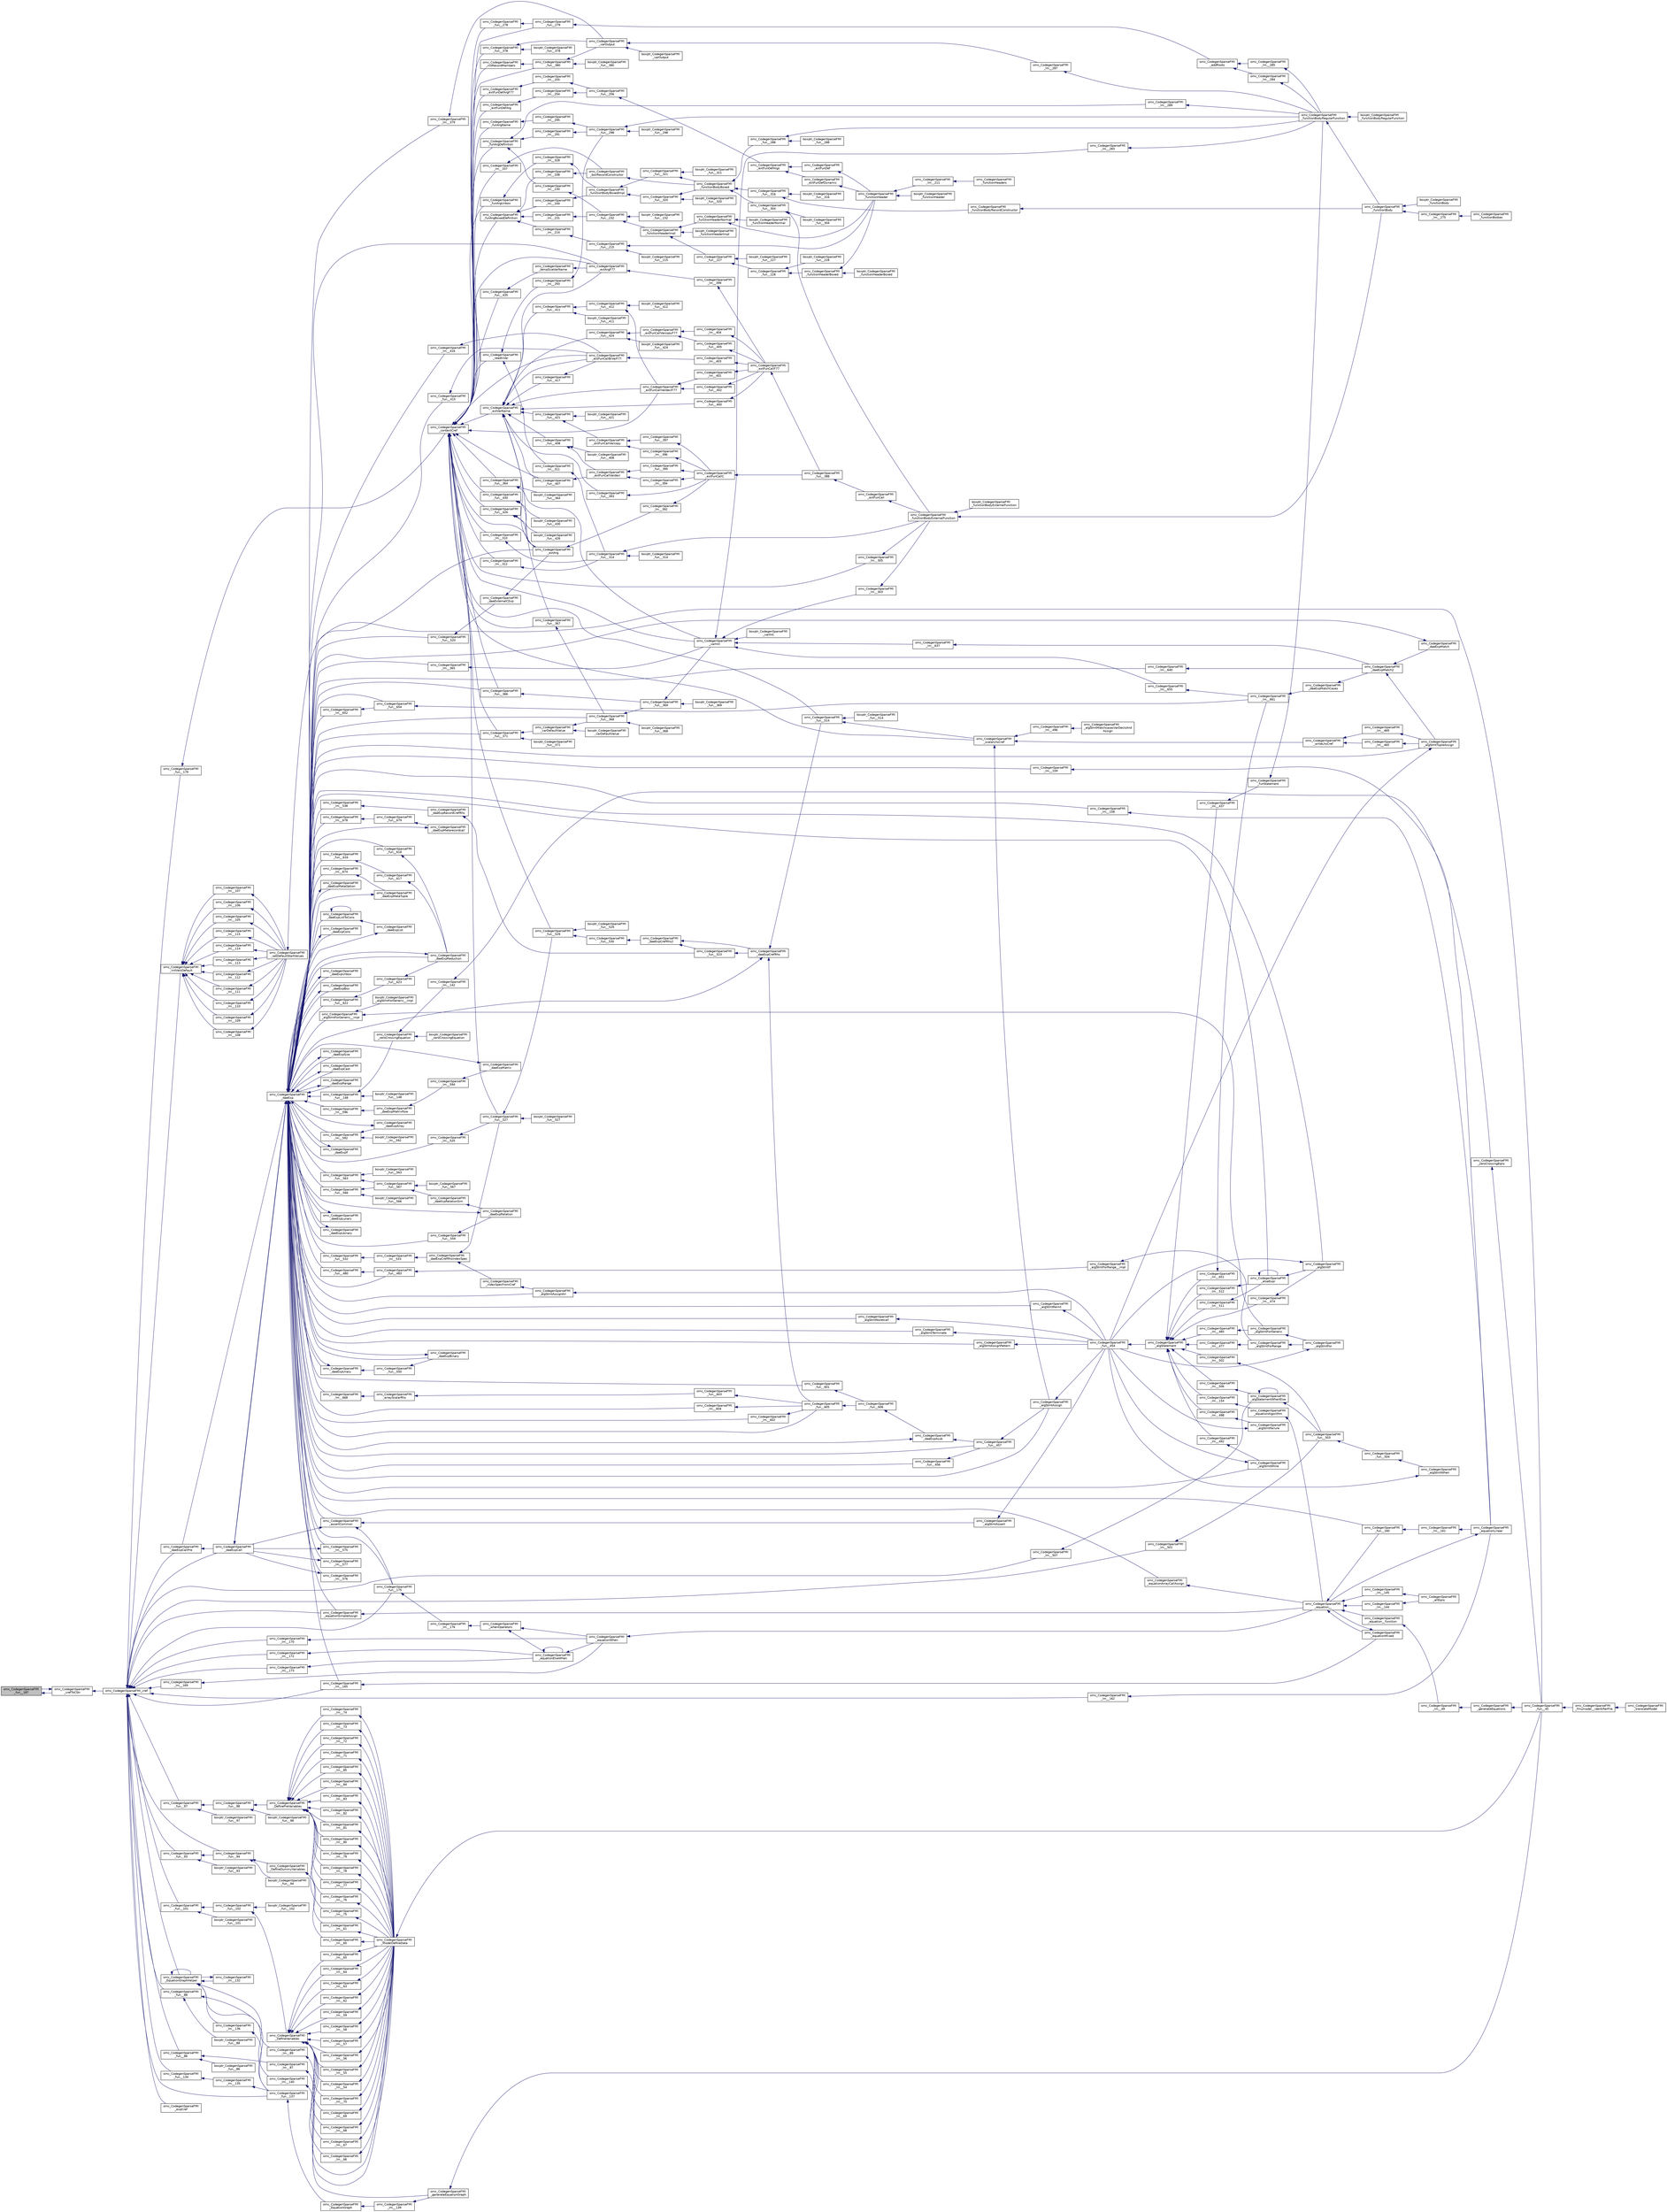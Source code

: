 digraph "omc_CodegenSparseFMI_fun__187"
{
  edge [fontname="Helvetica",fontsize="10",labelfontname="Helvetica",labelfontsize="10"];
  node [fontname="Helvetica",fontsize="10",shape=record];
  rankdir="LR";
  Node93119 [label="omc_CodegenSparseFMI\l_fun__187",height=0.2,width=0.4,color="black", fillcolor="grey75", style="filled", fontcolor="black"];
  Node93119 -> Node93120 [dir="back",color="midnightblue",fontsize="10",style="solid",fontname="Helvetica"];
  Node93120 [label="omc_CodegenSparseFMI\l_crefToCStr",height=0.2,width=0.4,color="black", fillcolor="white", style="filled",URL="$da/d88/_codegen_sparse_f_m_i_8h.html#a4b5f96908bb1ac251a7d59310fae3886"];
  Node93120 -> Node93119 [dir="back",color="midnightblue",fontsize="10",style="solid",fontname="Helvetica"];
  Node93120 -> Node93121 [dir="back",color="midnightblue",fontsize="10",style="solid",fontname="Helvetica"];
  Node93121 [label="omc_CodegenSparseFMI_cref",height=0.2,width=0.4,color="black", fillcolor="white", style="filled",URL="$da/d88/_codegen_sparse_f_m_i_8h.html#aed9d3c7b366610636e408303fb3049d4"];
  Node93121 -> Node93122 [dir="back",color="midnightblue",fontsize="10",style="solid",fontname="Helvetica"];
  Node93122 [label="omc_CodegenSparseFMI\l_daeExpCallPre",height=0.2,width=0.4,color="black", fillcolor="white", style="filled",URL="$da/d88/_codegen_sparse_f_m_i_8h.html#a14fa316eb180ca150badd71a2b426953"];
  Node93122 -> Node93123 [dir="back",color="midnightblue",fontsize="10",style="solid",fontname="Helvetica"];
  Node93123 [label="omc_CodegenSparseFMI\l_daeExpCall",height=0.2,width=0.4,color="black", fillcolor="white", style="filled",URL="$da/d88/_codegen_sparse_f_m_i_8h.html#a48a7b37bcd95aafb972b82321fa96aac"];
  Node93123 -> Node93124 [dir="back",color="midnightblue",fontsize="10",style="solid",fontname="Helvetica"];
  Node93124 [label="omc_CodegenSparseFMI\l_daeExp",height=0.2,width=0.4,color="black", fillcolor="white", style="filled",URL="$da/d88/_codegen_sparse_f_m_i_8h.html#ab26972f772620810838d527d8554f2ac"];
  Node93124 -> Node93125 [dir="back",color="midnightblue",fontsize="10",style="solid",fontname="Helvetica"];
  Node93125 [label="omc_CodegenSparseFMI\l_assertCommon",height=0.2,width=0.4,color="black", fillcolor="white", style="filled",URL="$da/d88/_codegen_sparse_f_m_i_8h.html#affff73cc747add47129bcbacc2d38f9a"];
  Node93125 -> Node93123 [dir="back",color="midnightblue",fontsize="10",style="solid",fontname="Helvetica"];
  Node93125 -> Node93126 [dir="back",color="midnightblue",fontsize="10",style="solid",fontname="Helvetica"];
  Node93126 [label="omc_CodegenSparseFMI\l_algStmtAssert",height=0.2,width=0.4,color="black", fillcolor="white", style="filled",URL="$da/d88/_codegen_sparse_f_m_i_8h.html#a6b429ec5152996a5f9279a3ddf6844b0"];
  Node93126 -> Node93127 [dir="back",color="midnightblue",fontsize="10",style="solid",fontname="Helvetica"];
  Node93127 [label="omc_CodegenSparseFMI\l_fun__454",height=0.2,width=0.4,color="black", fillcolor="white", style="filled",URL="$d1/d2e/_codegen_sparse_f_m_i_8c.html#a38506d8a286cdb1703e9653cec496244"];
  Node93127 -> Node93128 [dir="back",color="midnightblue",fontsize="10",style="solid",fontname="Helvetica"];
  Node93128 [label="omc_CodegenSparseFMI\l_algStatement",height=0.2,width=0.4,color="black", fillcolor="white", style="filled",URL="$da/d88/_codegen_sparse_f_m_i_8h.html#a5d1fbf810cfb458410c3f606dd4518d6"];
  Node93128 -> Node93129 [dir="back",color="midnightblue",fontsize="10",style="solid",fontname="Helvetica"];
  Node93129 [label="omc_CodegenSparseFMI\l_lm__651",height=0.2,width=0.4,color="black", fillcolor="white", style="filled",URL="$d1/d2e/_codegen_sparse_f_m_i_8c.html#a4601ee3bb7611f920e2f9c96c21fce8e"];
  Node93129 -> Node93130 [dir="back",color="midnightblue",fontsize="10",style="solid",fontname="Helvetica"];
  Node93130 [label="omc_CodegenSparseFMI\l_lm__661",height=0.2,width=0.4,color="black", fillcolor="white", style="filled",URL="$d1/d2e/_codegen_sparse_f_m_i_8c.html#af15d08c53a5b48667e16622e16e97ec5"];
  Node93130 -> Node93131 [dir="back",color="midnightblue",fontsize="10",style="solid",fontname="Helvetica"];
  Node93131 [label="omc_CodegenSparseFMI\l_daeExpMatchCases",height=0.2,width=0.4,color="black", fillcolor="white", style="filled",URL="$da/d88/_codegen_sparse_f_m_i_8h.html#a67c72be0aaa49a7a85509e1c5ab98b41"];
  Node93131 -> Node93132 [dir="back",color="midnightblue",fontsize="10",style="solid",fontname="Helvetica"];
  Node93132 [label="omc_CodegenSparseFMI\l_daeExpMatch2",height=0.2,width=0.4,color="black", fillcolor="white", style="filled",URL="$da/d88/_codegen_sparse_f_m_i_8h.html#a3d2d85eda4fc6adaf9f0a30a7a870128"];
  Node93132 -> Node93133 [dir="back",color="midnightblue",fontsize="10",style="solid",fontname="Helvetica"];
  Node93133 [label="omc_CodegenSparseFMI\l_daeExpMatch",height=0.2,width=0.4,color="black", fillcolor="white", style="filled",URL="$da/d88/_codegen_sparse_f_m_i_8h.html#a59ba01dc770311168227b0e3a87b1e1d"];
  Node93133 -> Node93124 [dir="back",color="midnightblue",fontsize="10",style="solid",fontname="Helvetica"];
  Node93132 -> Node93134 [dir="back",color="midnightblue",fontsize="10",style="solid",fontname="Helvetica"];
  Node93134 [label="omc_CodegenSparseFMI\l_algStmtTupleAssign",height=0.2,width=0.4,color="black", fillcolor="white", style="filled",URL="$da/d88/_codegen_sparse_f_m_i_8h.html#a97aeb17841cb7160e7635ac180b44c9c"];
  Node93134 -> Node93127 [dir="back",color="midnightblue",fontsize="10",style="solid",fontname="Helvetica"];
  Node93128 -> Node93135 [dir="back",color="midnightblue",fontsize="10",style="solid",fontname="Helvetica"];
  Node93135 [label="omc_CodegenSparseFMI\l_lm__512",height=0.2,width=0.4,color="black", fillcolor="white", style="filled",URL="$d1/d2e/_codegen_sparse_f_m_i_8c.html#af95888dfe83bb5057d8fd4311bb02812"];
  Node93135 -> Node93136 [dir="back",color="midnightblue",fontsize="10",style="solid",fontname="Helvetica"];
  Node93136 [label="omc_CodegenSparseFMI\l_elseExpr",height=0.2,width=0.4,color="black", fillcolor="white", style="filled",URL="$da/d88/_codegen_sparse_f_m_i_8h.html#ae02994b817886c3b7f562e9552fec536"];
  Node93136 -> Node93136 [dir="back",color="midnightblue",fontsize="10",style="solid",fontname="Helvetica"];
  Node93136 -> Node93137 [dir="back",color="midnightblue",fontsize="10",style="solid",fontname="Helvetica"];
  Node93137 [label="omc_CodegenSparseFMI\l_algStmtIf",height=0.2,width=0.4,color="black", fillcolor="white", style="filled",URL="$da/d88/_codegen_sparse_f_m_i_8h.html#aa72b2ef57d1e5ee8a926acad88bf499d"];
  Node93137 -> Node93127 [dir="back",color="midnightblue",fontsize="10",style="solid",fontname="Helvetica"];
  Node93128 -> Node93138 [dir="back",color="midnightblue",fontsize="10",style="solid",fontname="Helvetica"];
  Node93138 [label="omc_CodegenSparseFMI\l_lm__511",height=0.2,width=0.4,color="black", fillcolor="white", style="filled",URL="$d1/d2e/_codegen_sparse_f_m_i_8c.html#ab0773a7f193a1fc208023bda15bcd13e"];
  Node93138 -> Node93136 [dir="back",color="midnightblue",fontsize="10",style="solid",fontname="Helvetica"];
  Node93128 -> Node93139 [dir="back",color="midnightblue",fontsize="10",style="solid",fontname="Helvetica"];
  Node93139 [label="omc_CodegenSparseFMI\l_lm__506",height=0.2,width=0.4,color="black", fillcolor="white", style="filled",URL="$d1/d2e/_codegen_sparse_f_m_i_8c.html#ab9c484cbc52677b6df8e8fb6df621cc0"];
  Node93139 -> Node93140 [dir="back",color="midnightblue",fontsize="10",style="solid",fontname="Helvetica"];
  Node93140 [label="omc_CodegenSparseFMI\l_algStatementWhenElse",height=0.2,width=0.4,color="black", fillcolor="white", style="filled",URL="$da/d88/_codegen_sparse_f_m_i_8h.html#a55c70c95b005ab4e4a668af539875303"];
  Node93140 -> Node93140 [dir="back",color="midnightblue",fontsize="10",style="solid",fontname="Helvetica"];
  Node93140 -> Node93141 [dir="back",color="midnightblue",fontsize="10",style="solid",fontname="Helvetica"];
  Node93141 [label="omc_CodegenSparseFMI\l_fun__503",height=0.2,width=0.4,color="black", fillcolor="white", style="filled",URL="$d1/d2e/_codegen_sparse_f_m_i_8c.html#a2f60622244298e4d41f2a4f51d7b6875"];
  Node93141 -> Node93142 [dir="back",color="midnightblue",fontsize="10",style="solid",fontname="Helvetica"];
  Node93142 [label="omc_CodegenSparseFMI\l_fun__504",height=0.2,width=0.4,color="black", fillcolor="white", style="filled",URL="$d1/d2e/_codegen_sparse_f_m_i_8c.html#a34c708458b1cf12fb6f5f8b4d739cfd1"];
  Node93142 -> Node93143 [dir="back",color="midnightblue",fontsize="10",style="solid",fontname="Helvetica"];
  Node93143 [label="omc_CodegenSparseFMI\l_algStmtWhen",height=0.2,width=0.4,color="black", fillcolor="white", style="filled",URL="$da/d88/_codegen_sparse_f_m_i_8h.html#a1045cff030f158d7beb1890107038b8d"];
  Node93143 -> Node93127 [dir="back",color="midnightblue",fontsize="10",style="solid",fontname="Helvetica"];
  Node93128 -> Node93144 [dir="back",color="midnightblue",fontsize="10",style="solid",fontname="Helvetica"];
  Node93144 [label="omc_CodegenSparseFMI\l_lm__502",height=0.2,width=0.4,color="black", fillcolor="white", style="filled",URL="$d1/d2e/_codegen_sparse_f_m_i_8c.html#a7b108abc44b96cb6c9ed48e243a90fad"];
  Node93144 -> Node93141 [dir="back",color="midnightblue",fontsize="10",style="solid",fontname="Helvetica"];
  Node93128 -> Node93145 [dir="back",color="midnightblue",fontsize="10",style="solid",fontname="Helvetica"];
  Node93145 [label="omc_CodegenSparseFMI\l_lm__498",height=0.2,width=0.4,color="black", fillcolor="white", style="filled",URL="$d1/d2e/_codegen_sparse_f_m_i_8c.html#a9a587324a76d2a404951bc9b392ed5cb"];
  Node93145 -> Node93146 [dir="back",color="midnightblue",fontsize="10",style="solid",fontname="Helvetica"];
  Node93146 [label="omc_CodegenSparseFMI\l_algStmtFailure",height=0.2,width=0.4,color="black", fillcolor="white", style="filled",URL="$da/d88/_codegen_sparse_f_m_i_8h.html#ad11b2d0a665f24fbe809721a52d58392"];
  Node93146 -> Node93127 [dir="back",color="midnightblue",fontsize="10",style="solid",fontname="Helvetica"];
  Node93128 -> Node93147 [dir="back",color="midnightblue",fontsize="10",style="solid",fontname="Helvetica"];
  Node93147 [label="omc_CodegenSparseFMI\l_lm__492",height=0.2,width=0.4,color="black", fillcolor="white", style="filled",URL="$d1/d2e/_codegen_sparse_f_m_i_8c.html#a72ef5dd5785e8cfbae898a4957299174"];
  Node93147 -> Node93148 [dir="back",color="midnightblue",fontsize="10",style="solid",fontname="Helvetica"];
  Node93148 [label="omc_CodegenSparseFMI\l_algStmtWhile",height=0.2,width=0.4,color="black", fillcolor="white", style="filled",URL="$da/d88/_codegen_sparse_f_m_i_8h.html#a737e817657aa616db460e3a97c2e3107"];
  Node93148 -> Node93127 [dir="back",color="midnightblue",fontsize="10",style="solid",fontname="Helvetica"];
  Node93128 -> Node93149 [dir="back",color="midnightblue",fontsize="10",style="solid",fontname="Helvetica"];
  Node93149 [label="omc_CodegenSparseFMI\l_lm__485",height=0.2,width=0.4,color="black", fillcolor="white", style="filled",URL="$d1/d2e/_codegen_sparse_f_m_i_8c.html#aaee69379b676eacca1ab73ffa0291eea"];
  Node93149 -> Node93150 [dir="back",color="midnightblue",fontsize="10",style="solid",fontname="Helvetica"];
  Node93150 [label="omc_CodegenSparseFMI\l_algStmtForGeneric",height=0.2,width=0.4,color="black", fillcolor="white", style="filled",URL="$da/d88/_codegen_sparse_f_m_i_8h.html#a15ee44d2afe47cb6295a4d916b0ca7a1"];
  Node93150 -> Node93151 [dir="back",color="midnightblue",fontsize="10",style="solid",fontname="Helvetica"];
  Node93151 [label="omc_CodegenSparseFMI\l_algStmtFor",height=0.2,width=0.4,color="black", fillcolor="white", style="filled",URL="$da/d88/_codegen_sparse_f_m_i_8h.html#a4a85a211bdd342c5634f687ac8530821"];
  Node93151 -> Node93127 [dir="back",color="midnightblue",fontsize="10",style="solid",fontname="Helvetica"];
  Node93128 -> Node93152 [dir="back",color="midnightblue",fontsize="10",style="solid",fontname="Helvetica"];
  Node93152 [label="omc_CodegenSparseFMI\l_lm__477",height=0.2,width=0.4,color="black", fillcolor="white", style="filled",URL="$d1/d2e/_codegen_sparse_f_m_i_8c.html#a2f9a22c9a97ca26efa4457a52c8310c9"];
  Node93152 -> Node93153 [dir="back",color="midnightblue",fontsize="10",style="solid",fontname="Helvetica"];
  Node93153 [label="omc_CodegenSparseFMI\l_algStmtForRange",height=0.2,width=0.4,color="black", fillcolor="white", style="filled",URL="$da/d88/_codegen_sparse_f_m_i_8h.html#aec1da676936e15ede37d5d7df69bd5d3"];
  Node93153 -> Node93151 [dir="back",color="midnightblue",fontsize="10",style="solid",fontname="Helvetica"];
  Node93128 -> Node93154 [dir="back",color="midnightblue",fontsize="10",style="solid",fontname="Helvetica"];
  Node93154 [label="omc_CodegenSparseFMI\l_lm__474",height=0.2,width=0.4,color="black", fillcolor="white", style="filled",URL="$d1/d2e/_codegen_sparse_f_m_i_8c.html#a39706f1a079b0966689768a75ddc77b3"];
  Node93154 -> Node93137 [dir="back",color="midnightblue",fontsize="10",style="solid",fontname="Helvetica"];
  Node93128 -> Node93155 [dir="back",color="midnightblue",fontsize="10",style="solid",fontname="Helvetica"];
  Node93155 [label="omc_CodegenSparseFMI\l_lm__437",height=0.2,width=0.4,color="black", fillcolor="white", style="filled",URL="$d1/d2e/_codegen_sparse_f_m_i_8c.html#a1bcb8bb8090787c8cfad3cc233eb2cbb"];
  Node93155 -> Node93156 [dir="back",color="midnightblue",fontsize="10",style="solid",fontname="Helvetica"];
  Node93156 [label="omc_CodegenSparseFMI\l_funStatement",height=0.2,width=0.4,color="black", fillcolor="white", style="filled",URL="$da/d88/_codegen_sparse_f_m_i_8h.html#a6011fbd6700693d91a736f67f7cd333a"];
  Node93156 -> Node93157 [dir="back",color="midnightblue",fontsize="10",style="solid",fontname="Helvetica"];
  Node93157 [label="omc_CodegenSparseFMI\l_functionBodyRegularFunction",height=0.2,width=0.4,color="black", fillcolor="white", style="filled",URL="$da/d88/_codegen_sparse_f_m_i_8h.html#a35f588d60d8560ad7c541738fc9bc5d0"];
  Node93157 -> Node93158 [dir="back",color="midnightblue",fontsize="10",style="solid",fontname="Helvetica"];
  Node93158 [label="boxptr_CodegenSparseFMI\l_functionBodyRegularFunction",height=0.2,width=0.4,color="black", fillcolor="white", style="filled",URL="$da/d88/_codegen_sparse_f_m_i_8h.html#ad0cd59d6ca1bf8ab02b015f235daadf1"];
  Node93157 -> Node93159 [dir="back",color="midnightblue",fontsize="10",style="solid",fontname="Helvetica"];
  Node93159 [label="omc_CodegenSparseFMI\l_functionBody",height=0.2,width=0.4,color="black", fillcolor="white", style="filled",URL="$da/d88/_codegen_sparse_f_m_i_8h.html#a8326dd08d50f77b343a0b1e9fdee90d6"];
  Node93159 -> Node93160 [dir="back",color="midnightblue",fontsize="10",style="solid",fontname="Helvetica"];
  Node93160 [label="boxptr_CodegenSparseFMI\l_functionBody",height=0.2,width=0.4,color="black", fillcolor="white", style="filled",URL="$da/d88/_codegen_sparse_f_m_i_8h.html#a1450c37977ff46f0a318f1740d46b3a2"];
  Node93159 -> Node93161 [dir="back",color="midnightblue",fontsize="10",style="solid",fontname="Helvetica"];
  Node93161 [label="omc_CodegenSparseFMI\l_lm__275",height=0.2,width=0.4,color="black", fillcolor="white", style="filled",URL="$d1/d2e/_codegen_sparse_f_m_i_8c.html#afa6f1fb10983410b266344362bafabb7"];
  Node93161 -> Node93162 [dir="back",color="midnightblue",fontsize="10",style="solid",fontname="Helvetica"];
  Node93162 [label="omc_CodegenSparseFMI\l_functionBodies",height=0.2,width=0.4,color="black", fillcolor="white", style="filled",URL="$da/d88/_codegen_sparse_f_m_i_8h.html#ad5d463f801d993e3be31d7c8963771af"];
  Node93128 -> Node93163 [dir="back",color="midnightblue",fontsize="10",style="solid",fontname="Helvetica"];
  Node93163 [label="omc_CodegenSparseFMI\l_lm__154",height=0.2,width=0.4,color="black", fillcolor="white", style="filled",URL="$d1/d2e/_codegen_sparse_f_m_i_8c.html#a1572fc969206bf7560bccaad1883519a"];
  Node93163 -> Node93164 [dir="back",color="midnightblue",fontsize="10",style="solid",fontname="Helvetica"];
  Node93164 [label="omc_CodegenSparseFMI\l_equationAlgorithm",height=0.2,width=0.4,color="black", fillcolor="white", style="filled",URL="$da/d88/_codegen_sparse_f_m_i_8h.html#adc1144a1e01b13d32f1cd272edef769f"];
  Node93164 -> Node93165 [dir="back",color="midnightblue",fontsize="10",style="solid",fontname="Helvetica"];
  Node93165 [label="omc_CodegenSparseFMI\l_equation__",height=0.2,width=0.4,color="black", fillcolor="white", style="filled",URL="$da/d88/_codegen_sparse_f_m_i_8h.html#a99f4c0cb745d02faf3615bcda104a18a"];
  Node93165 -> Node93166 [dir="back",color="midnightblue",fontsize="10",style="solid",fontname="Helvetica"];
  Node93166 [label="omc_CodegenSparseFMI\l_equationMixed",height=0.2,width=0.4,color="black", fillcolor="white", style="filled",URL="$da/d88/_codegen_sparse_f_m_i_8h.html#ac29f9768bd0d77a3e1e85ee8d33113f2"];
  Node93166 -> Node93165 [dir="back",color="midnightblue",fontsize="10",style="solid",fontname="Helvetica"];
  Node93165 -> Node93167 [dir="back",color="midnightblue",fontsize="10",style="solid",fontname="Helvetica"];
  Node93167 [label="omc_CodegenSparseFMI\l_fun__160",height=0.2,width=0.4,color="black", fillcolor="white", style="filled",URL="$d1/d2e/_codegen_sparse_f_m_i_8c.html#ae706b7e1daac9ecce083bb0f153c4537"];
  Node93167 -> Node93168 [dir="back",color="midnightblue",fontsize="10",style="solid",fontname="Helvetica"];
  Node93168 [label="omc_CodegenSparseFMI\l_lm__161",height=0.2,width=0.4,color="black", fillcolor="white", style="filled",URL="$d1/d2e/_codegen_sparse_f_m_i_8c.html#afef10b15667b5fa348e2e5474100a059"];
  Node93168 -> Node93169 [dir="back",color="midnightblue",fontsize="10",style="solid",fontname="Helvetica"];
  Node93169 [label="omc_CodegenSparseFMI\l_equationLinear",height=0.2,width=0.4,color="black", fillcolor="white", style="filled",URL="$da/d88/_codegen_sparse_f_m_i_8h.html#ae8ae758cee8e51f80c69f273ea2dead4"];
  Node93169 -> Node93165 [dir="back",color="midnightblue",fontsize="10",style="solid",fontname="Helvetica"];
  Node93165 -> Node93170 [dir="back",color="midnightblue",fontsize="10",style="solid",fontname="Helvetica"];
  Node93170 [label="omc_CodegenSparseFMI\l_lm__145",height=0.2,width=0.4,color="black", fillcolor="white", style="filled",URL="$d1/d2e/_codegen_sparse_f_m_i_8c.html#a482b9fe4a2cf1170ba37c04cbeeba56b"];
  Node93170 -> Node93171 [dir="back",color="midnightblue",fontsize="10",style="solid",fontname="Helvetica"];
  Node93171 [label="omc_CodegenSparseFMI\l_allEqns",height=0.2,width=0.4,color="black", fillcolor="white", style="filled",URL="$da/d88/_codegen_sparse_f_m_i_8h.html#a94fa0652e8d98e8869394cc988af391b"];
  Node93165 -> Node93172 [dir="back",color="midnightblue",fontsize="10",style="solid",fontname="Helvetica"];
  Node93172 [label="omc_CodegenSparseFMI\l_lm__144",height=0.2,width=0.4,color="black", fillcolor="white", style="filled",URL="$d1/d2e/_codegen_sparse_f_m_i_8c.html#a53bc84287c3730b73c523380ca378dcf"];
  Node93172 -> Node93171 [dir="back",color="midnightblue",fontsize="10",style="solid",fontname="Helvetica"];
  Node93165 -> Node93173 [dir="back",color="midnightblue",fontsize="10",style="solid",fontname="Helvetica"];
  Node93173 [label="omc_CodegenSparseFMI\l_equation__function",height=0.2,width=0.4,color="black", fillcolor="white", style="filled",URL="$da/d88/_codegen_sparse_f_m_i_8h.html#a3b6d78478d2920ade27380933feef664"];
  Node93173 -> Node93174 [dir="back",color="midnightblue",fontsize="10",style="solid",fontname="Helvetica"];
  Node93174 [label="omc_CodegenSparseFMI\l_lm__49",height=0.2,width=0.4,color="black", fillcolor="white", style="filled",URL="$d1/d2e/_codegen_sparse_f_m_i_8c.html#afd950130e5951ce5d9b078504b8e5445"];
  Node93174 -> Node93175 [dir="back",color="midnightblue",fontsize="10",style="solid",fontname="Helvetica"];
  Node93175 [label="omc_CodegenSparseFMI\l_generateEquations",height=0.2,width=0.4,color="black", fillcolor="white", style="filled",URL="$da/d88/_codegen_sparse_f_m_i_8h.html#a944e50c37aa93fa6e9c540a7d9a7f671"];
  Node93175 -> Node93176 [dir="back",color="midnightblue",fontsize="10",style="solid",fontname="Helvetica"];
  Node93176 [label="omc_CodegenSparseFMI\l_fun__45",height=0.2,width=0.4,color="black", fillcolor="white", style="filled",URL="$d1/d2e/_codegen_sparse_f_m_i_8c.html#a33c397eee4567dbaf5269d88f9ea50f2"];
  Node93176 -> Node93177 [dir="back",color="midnightblue",fontsize="10",style="solid",fontname="Helvetica"];
  Node93177 [label="omc_CodegenSparseFMI\l_fmumodel__identifierFile",height=0.2,width=0.4,color="black", fillcolor="white", style="filled",URL="$da/d88/_codegen_sparse_f_m_i_8h.html#a0d704247081fbb1f268bdd5ae5d7f3f3"];
  Node93177 -> Node93178 [dir="back",color="midnightblue",fontsize="10",style="solid",fontname="Helvetica"];
  Node93178 [label="omc_CodegenSparseFMI\l_translateModel",height=0.2,width=0.4,color="black", fillcolor="white", style="filled",URL="$da/d88/_codegen_sparse_f_m_i_8h.html#a6e115544fcae7968ab9fa00a0ea17b1d"];
  Node93125 -> Node93179 [dir="back",color="midnightblue",fontsize="10",style="solid",fontname="Helvetica"];
  Node93179 [label="omc_CodegenSparseFMI\l_fun__175",height=0.2,width=0.4,color="black", fillcolor="white", style="filled",URL="$d1/d2e/_codegen_sparse_f_m_i_8c.html#ae71d3dbce84027f4da25d630128e9f06"];
  Node93179 -> Node93180 [dir="back",color="midnightblue",fontsize="10",style="solid",fontname="Helvetica"];
  Node93180 [label="omc_CodegenSparseFMI\l_lm__176",height=0.2,width=0.4,color="black", fillcolor="white", style="filled",URL="$d1/d2e/_codegen_sparse_f_m_i_8c.html#a3aab67e796da3718ac21ae4e0b10522b"];
  Node93180 -> Node93181 [dir="back",color="midnightblue",fontsize="10",style="solid",fontname="Helvetica"];
  Node93181 [label="omc_CodegenSparseFMI\l_whenOperators",height=0.2,width=0.4,color="black", fillcolor="white", style="filled",URL="$da/d88/_codegen_sparse_f_m_i_8h.html#aaa56a6cbe937c9e43604fbefcddc43d4"];
  Node93181 -> Node93182 [dir="back",color="midnightblue",fontsize="10",style="solid",fontname="Helvetica"];
  Node93182 [label="omc_CodegenSparseFMI\l_equationElseWhen",height=0.2,width=0.4,color="black", fillcolor="white", style="filled",URL="$da/d88/_codegen_sparse_f_m_i_8h.html#a9252f94be6a8d4db5d542a2a30867d21"];
  Node93182 -> Node93182 [dir="back",color="midnightblue",fontsize="10",style="solid",fontname="Helvetica"];
  Node93182 -> Node93183 [dir="back",color="midnightblue",fontsize="10",style="solid",fontname="Helvetica"];
  Node93183 [label="omc_CodegenSparseFMI\l_equationWhen",height=0.2,width=0.4,color="black", fillcolor="white", style="filled",URL="$da/d88/_codegen_sparse_f_m_i_8h.html#a182b50d619540de019adbeb9053f85d2"];
  Node93183 -> Node93165 [dir="back",color="midnightblue",fontsize="10",style="solid",fontname="Helvetica"];
  Node93181 -> Node93183 [dir="back",color="midnightblue",fontsize="10",style="solid",fontname="Helvetica"];
  Node93124 -> Node93184 [dir="back",color="midnightblue",fontsize="10",style="solid",fontname="Helvetica"];
  Node93184 [label="omc_CodegenSparseFMI\l_algStmtAssignPattern",height=0.2,width=0.4,color="black", fillcolor="white", style="filled",URL="$da/d88/_codegen_sparse_f_m_i_8h.html#aa769cf6a279946c8484ba60efafa1bc7"];
  Node93184 -> Node93127 [dir="back",color="midnightblue",fontsize="10",style="solid",fontname="Helvetica"];
  Node93124 -> Node93185 [dir="back",color="midnightblue",fontsize="10",style="solid",fontname="Helvetica"];
  Node93185 [label="omc_CodegenSparseFMI\l_lm__678",height=0.2,width=0.4,color="black", fillcolor="white", style="filled",URL="$d1/d2e/_codegen_sparse_f_m_i_8c.html#a128c47290974b3ffbcea043e82979943"];
  Node93185 -> Node93186 [dir="back",color="midnightblue",fontsize="10",style="solid",fontname="Helvetica"];
  Node93186 [label="omc_CodegenSparseFMI\l_fun__679",height=0.2,width=0.4,color="black", fillcolor="white", style="filled",URL="$d1/d2e/_codegen_sparse_f_m_i_8c.html#a2365ba198f39b872daa06cc5d23c6252"];
  Node93186 -> Node93187 [dir="back",color="midnightblue",fontsize="10",style="solid",fontname="Helvetica"];
  Node93187 [label="omc_CodegenSparseFMI\l_daeExpMetarecordcall",height=0.2,width=0.4,color="black", fillcolor="white", style="filled",URL="$da/d88/_codegen_sparse_f_m_i_8h.html#af4d3cdaeb7380d8a65146e12030c5c0e"];
  Node93187 -> Node93124 [dir="back",color="midnightblue",fontsize="10",style="solid",fontname="Helvetica"];
  Node93124 -> Node93188 [dir="back",color="midnightblue",fontsize="10",style="solid",fontname="Helvetica"];
  Node93188 [label="omc_CodegenSparseFMI\l_daeExpMetaOption",height=0.2,width=0.4,color="black", fillcolor="white", style="filled",URL="$da/d88/_codegen_sparse_f_m_i_8h.html#ae536b39241762561555271004c37440e"];
  Node93188 -> Node93124 [dir="back",color="midnightblue",fontsize="10",style="solid",fontname="Helvetica"];
  Node93124 -> Node93189 [dir="back",color="midnightblue",fontsize="10",style="solid",fontname="Helvetica"];
  Node93189 [label="omc_CodegenSparseFMI\l_lm__674",height=0.2,width=0.4,color="black", fillcolor="white", style="filled",URL="$d1/d2e/_codegen_sparse_f_m_i_8c.html#ad52f1b672015908228e495a9b9ff40ca"];
  Node93189 -> Node93190 [dir="back",color="midnightblue",fontsize="10",style="solid",fontname="Helvetica"];
  Node93190 [label="omc_CodegenSparseFMI\l_daeExpMetaTuple",height=0.2,width=0.4,color="black", fillcolor="white", style="filled",URL="$da/d88/_codegen_sparse_f_m_i_8h.html#a37dab4d4c7bc7fd838505c060a8b9049"];
  Node93190 -> Node93124 [dir="back",color="midnightblue",fontsize="10",style="solid",fontname="Helvetica"];
  Node93124 -> Node93191 [dir="back",color="midnightblue",fontsize="10",style="solid",fontname="Helvetica"];
  Node93191 [label="omc_CodegenSparseFMI\l_daeExpCons",height=0.2,width=0.4,color="black", fillcolor="white", style="filled",URL="$da/d88/_codegen_sparse_f_m_i_8h.html#ab881b9f7dbddb69fe91bb74c9c5c54c1"];
  Node93191 -> Node93124 [dir="back",color="midnightblue",fontsize="10",style="solid",fontname="Helvetica"];
  Node93124 -> Node93192 [dir="back",color="midnightblue",fontsize="10",style="solid",fontname="Helvetica"];
  Node93192 [label="omc_CodegenSparseFMI\l_daeExpListToCons",height=0.2,width=0.4,color="black", fillcolor="white", style="filled",URL="$da/d88/_codegen_sparse_f_m_i_8h.html#a1d1ae6cb82e69292e58b8c65e002ea55"];
  Node93192 -> Node93192 [dir="back",color="midnightblue",fontsize="10",style="solid",fontname="Helvetica"];
  Node93192 -> Node93193 [dir="back",color="midnightblue",fontsize="10",style="solid",fontname="Helvetica"];
  Node93193 [label="omc_CodegenSparseFMI\l_daeExpList",height=0.2,width=0.4,color="black", fillcolor="white", style="filled",URL="$da/d88/_codegen_sparse_f_m_i_8h.html#a2f666b582c610d5c8b23988ecba9664b"];
  Node93193 -> Node93124 [dir="back",color="midnightblue",fontsize="10",style="solid",fontname="Helvetica"];
  Node93124 -> Node93194 [dir="back",color="midnightblue",fontsize="10",style="solid",fontname="Helvetica"];
  Node93194 [label="omc_CodegenSparseFMI\l_lm__668",height=0.2,width=0.4,color="black", fillcolor="white", style="filled",URL="$d1/d2e/_codegen_sparse_f_m_i_8c.html#a76351725b41da0af498aadf54b92c275"];
  Node93194 -> Node93195 [dir="back",color="midnightblue",fontsize="10",style="solid",fontname="Helvetica"];
  Node93195 [label="omc_CodegenSparseFMI\l_arrayScalarRhs",height=0.2,width=0.4,color="black", fillcolor="white", style="filled",URL="$da/d88/_codegen_sparse_f_m_i_8h.html#ab4de96fd8fb5647ef325ca122a4753f3"];
  Node93195 -> Node93196 [dir="back",color="midnightblue",fontsize="10",style="solid",fontname="Helvetica"];
  Node93196 [label="omc_CodegenSparseFMI\l_fun__603",height=0.2,width=0.4,color="black", fillcolor="white", style="filled",URL="$d1/d2e/_codegen_sparse_f_m_i_8c.html#adbd2857da6df0e479b3bd77c5b7a8f7d"];
  Node93196 -> Node93197 [dir="back",color="midnightblue",fontsize="10",style="solid",fontname="Helvetica"];
  Node93197 [label="omc_CodegenSparseFMI\l_fun__605",height=0.2,width=0.4,color="black", fillcolor="white", style="filled",URL="$d1/d2e/_codegen_sparse_f_m_i_8c.html#a9bd0f333ed74be93d8bd6468cde56736"];
  Node93197 -> Node93198 [dir="back",color="midnightblue",fontsize="10",style="solid",fontname="Helvetica"];
  Node93198 [label="omc_CodegenSparseFMI\l_fun__606",height=0.2,width=0.4,color="black", fillcolor="white", style="filled",URL="$d1/d2e/_codegen_sparse_f_m_i_8c.html#a57e7ee8cc6cf0e5de142a92a92caf6d0"];
  Node93198 -> Node93199 [dir="back",color="midnightblue",fontsize="10",style="solid",fontname="Helvetica"];
  Node93199 [label="omc_CodegenSparseFMI\l_daeExpAsub",height=0.2,width=0.4,color="black", fillcolor="white", style="filled",URL="$da/d88/_codegen_sparse_f_m_i_8h.html#ab042430b0f630bd548c9122206a41a76"];
  Node93199 -> Node93124 [dir="back",color="midnightblue",fontsize="10",style="solid",fontname="Helvetica"];
  Node93199 -> Node93200 [dir="back",color="midnightblue",fontsize="10",style="solid",fontname="Helvetica"];
  Node93200 [label="omc_CodegenSparseFMI\l_fun__457",height=0.2,width=0.4,color="black", fillcolor="white", style="filled",URL="$d1/d2e/_codegen_sparse_f_m_i_8c.html#a9a66843f2c8f85ed8a0e89829eadf41b"];
  Node93200 -> Node93201 [dir="back",color="midnightblue",fontsize="10",style="solid",fontname="Helvetica"];
  Node93201 [label="omc_CodegenSparseFMI\l_algStmtAssign",height=0.2,width=0.4,color="black", fillcolor="white", style="filled",URL="$da/d88/_codegen_sparse_f_m_i_8h.html#a1c3cbb22c2453d6b93e5a19e87126639"];
  Node93201 -> Node93127 [dir="back",color="midnightblue",fontsize="10",style="solid",fontname="Helvetica"];
  Node93124 -> Node93202 [dir="back",color="midnightblue",fontsize="10",style="solid",fontname="Helvetica"];
  Node93202 [label="omc_CodegenSparseFMI\l_daeExpUnbox",height=0.2,width=0.4,color="black", fillcolor="white", style="filled",URL="$da/d88/_codegen_sparse_f_m_i_8h.html#ad8a93ec5bfec6454d268e95a82bf96b8"];
  Node93202 -> Node93124 [dir="back",color="midnightblue",fontsize="10",style="solid",fontname="Helvetica"];
  Node93124 -> Node93203 [dir="back",color="midnightblue",fontsize="10",style="solid",fontname="Helvetica"];
  Node93203 [label="omc_CodegenSparseFMI\l_daeExpBox",height=0.2,width=0.4,color="black", fillcolor="white", style="filled",URL="$da/d88/_codegen_sparse_f_m_i_8h.html#a39dc1615a535b01d20db9b87fc607d3c"];
  Node93203 -> Node93124 [dir="back",color="midnightblue",fontsize="10",style="solid",fontname="Helvetica"];
  Node93124 -> Node93204 [dir="back",color="midnightblue",fontsize="10",style="solid",fontname="Helvetica"];
  Node93204 [label="omc_CodegenSparseFMI\l_fun__654",height=0.2,width=0.4,color="black", fillcolor="white", style="filled",URL="$d1/d2e/_codegen_sparse_f_m_i_8c.html#a779418d021f2bf6e5e05257271d6512f"];
  Node93204 -> Node93130 [dir="back",color="midnightblue",fontsize="10",style="solid",fontname="Helvetica"];
  Node93124 -> Node93205 [dir="back",color="midnightblue",fontsize="10",style="solid",fontname="Helvetica"];
  Node93205 [label="omc_CodegenSparseFMI\l_lm__652",height=0.2,width=0.4,color="black", fillcolor="white", style="filled",URL="$d1/d2e/_codegen_sparse_f_m_i_8c.html#afb77daba20dc13d99f8916228d277ad2"];
  Node93205 -> Node93204 [dir="back",color="midnightblue",fontsize="10",style="solid",fontname="Helvetica"];
  Node93124 -> Node93206 [dir="back",color="midnightblue",fontsize="10",style="solid",fontname="Helvetica"];
  Node93206 [label="omc_CodegenSparseFMI\l_lm__640",height=0.2,width=0.4,color="black", fillcolor="white", style="filled",URL="$d1/d2e/_codegen_sparse_f_m_i_8c.html#ab7ae5141c274871c57b0fb912e7ddaf7"];
  Node93206 -> Node93132 [dir="back",color="midnightblue",fontsize="10",style="solid",fontname="Helvetica"];
  Node93124 -> Node93207 [dir="back",color="midnightblue",fontsize="10",style="solid",fontname="Helvetica"];
  Node93207 [label="omc_CodegenSparseFMI\l_daeExpReduction",height=0.2,width=0.4,color="black", fillcolor="white", style="filled",URL="$da/d88/_codegen_sparse_f_m_i_8h.html#a215e1cfa638090eb2c87b8d31be99cf0"];
  Node93207 -> Node93124 [dir="back",color="midnightblue",fontsize="10",style="solid",fontname="Helvetica"];
  Node93124 -> Node93208 [dir="back",color="midnightblue",fontsize="10",style="solid",fontname="Helvetica"];
  Node93208 [label="omc_CodegenSparseFMI\l_fun__622",height=0.2,width=0.4,color="black", fillcolor="white", style="filled",URL="$d1/d2e/_codegen_sparse_f_m_i_8c.html#ae5c95b0ba06e68ed18a5d60da4cda046"];
  Node93208 -> Node93209 [dir="back",color="midnightblue",fontsize="10",style="solid",fontname="Helvetica"];
  Node93209 [label="omc_CodegenSparseFMI\l_fun__623",height=0.2,width=0.4,color="black", fillcolor="white", style="filled",URL="$d1/d2e/_codegen_sparse_f_m_i_8c.html#ad252a6b0c4628a8f587fbfdf6b702226"];
  Node93209 -> Node93207 [dir="back",color="midnightblue",fontsize="10",style="solid",fontname="Helvetica"];
  Node93124 -> Node93210 [dir="back",color="midnightblue",fontsize="10",style="solid",fontname="Helvetica"];
  Node93210 [label="omc_CodegenSparseFMI\l_fun__618",height=0.2,width=0.4,color="black", fillcolor="white", style="filled",URL="$d1/d2e/_codegen_sparse_f_m_i_8c.html#a6b9efcf5bb1e83e9d6d64821e5b15530"];
  Node93210 -> Node93207 [dir="back",color="midnightblue",fontsize="10",style="solid",fontname="Helvetica"];
  Node93124 -> Node93211 [dir="back",color="midnightblue",fontsize="10",style="solid",fontname="Helvetica"];
  Node93211 [label="omc_CodegenSparseFMI\l_fun__616",height=0.2,width=0.4,color="black", fillcolor="white", style="filled",URL="$d1/d2e/_codegen_sparse_f_m_i_8c.html#a635859e8c511453505953fab612853b3"];
  Node93211 -> Node93212 [dir="back",color="midnightblue",fontsize="10",style="solid",fontname="Helvetica"];
  Node93212 [label="omc_CodegenSparseFMI\l_fun__617",height=0.2,width=0.4,color="black", fillcolor="white", style="filled",URL="$d1/d2e/_codegen_sparse_f_m_i_8c.html#aa08069808fe588458678d9549eb3b245"];
  Node93212 -> Node93207 [dir="back",color="midnightblue",fontsize="10",style="solid",fontname="Helvetica"];
  Node93124 -> Node93213 [dir="back",color="midnightblue",fontsize="10",style="solid",fontname="Helvetica"];
  Node93213 [label="omc_CodegenSparseFMI\l_daeExpSize",height=0.2,width=0.4,color="black", fillcolor="white", style="filled",URL="$da/d88/_codegen_sparse_f_m_i_8h.html#a65806134dc2b86c56ad13bd542641799"];
  Node93213 -> Node93124 [dir="back",color="midnightblue",fontsize="10",style="solid",fontname="Helvetica"];
  Node93124 -> Node93122 [dir="back",color="midnightblue",fontsize="10",style="solid",fontname="Helvetica"];
  Node93124 -> Node93197 [dir="back",color="midnightblue",fontsize="10",style="solid",fontname="Helvetica"];
  Node93124 -> Node93214 [dir="back",color="midnightblue",fontsize="10",style="solid",fontname="Helvetica"];
  Node93214 [label="omc_CodegenSparseFMI\l_lm__604",height=0.2,width=0.4,color="black", fillcolor="white", style="filled",URL="$d1/d2e/_codegen_sparse_f_m_i_8c.html#a1ea19ba89eb6b92706330d280b4a28c4"];
  Node93214 -> Node93197 [dir="back",color="midnightblue",fontsize="10",style="solid",fontname="Helvetica"];
  Node93124 -> Node93215 [dir="back",color="midnightblue",fontsize="10",style="solid",fontname="Helvetica"];
  Node93215 [label="omc_CodegenSparseFMI\l_lm__602",height=0.2,width=0.4,color="black", fillcolor="white", style="filled",URL="$d1/d2e/_codegen_sparse_f_m_i_8c.html#a033ed9fe3cb36fea59e62007c6a4d090"];
  Node93215 -> Node93197 [dir="back",color="midnightblue",fontsize="10",style="solid",fontname="Helvetica"];
  Node93124 -> Node93216 [dir="back",color="midnightblue",fontsize="10",style="solid",fontname="Helvetica"];
  Node93216 [label="omc_CodegenSparseFMI\l_fun__601",height=0.2,width=0.4,color="black", fillcolor="white", style="filled",URL="$d1/d2e/_codegen_sparse_f_m_i_8c.html#a7e7064f5d085e776607bd7e91ba97557"];
  Node93216 -> Node93198 [dir="back",color="midnightblue",fontsize="10",style="solid",fontname="Helvetica"];
  Node93124 -> Node93217 [dir="back",color="midnightblue",fontsize="10",style="solid",fontname="Helvetica"];
  Node93217 [label="omc_CodegenSparseFMI\l_daeExpCast",height=0.2,width=0.4,color="black", fillcolor="white", style="filled",URL="$da/d88/_codegen_sparse_f_m_i_8h.html#a4925df985f63c7b864fc53ff465f925e"];
  Node93217 -> Node93124 [dir="back",color="midnightblue",fontsize="10",style="solid",fontname="Helvetica"];
  Node93124 -> Node93218 [dir="back",color="midnightblue",fontsize="10",style="solid",fontname="Helvetica"];
  Node93218 [label="omc_CodegenSparseFMI\l_daeExpRange",height=0.2,width=0.4,color="black", fillcolor="white", style="filled",URL="$da/d88/_codegen_sparse_f_m_i_8h.html#ab06fb091af14bb2ea0472c05fb26c075"];
  Node93218 -> Node93124 [dir="back",color="midnightblue",fontsize="10",style="solid",fontname="Helvetica"];
  Node93124 -> Node93219 [dir="back",color="midnightblue",fontsize="10",style="solid",fontname="Helvetica"];
  Node93219 [label="omc_CodegenSparseFMI\l_lm__596",height=0.2,width=0.4,color="black", fillcolor="white", style="filled",URL="$d1/d2e/_codegen_sparse_f_m_i_8c.html#a14d5df57654fa55b92d5aff9036ec0ab"];
  Node93219 -> Node93220 [dir="back",color="midnightblue",fontsize="10",style="solid",fontname="Helvetica"];
  Node93220 [label="omc_CodegenSparseFMI\l_daeExpMatrixRow",height=0.2,width=0.4,color="black", fillcolor="white", style="filled",URL="$da/d88/_codegen_sparse_f_m_i_8h.html#aaa8e0e4a311cbf73da7a14c47f4570ac"];
  Node93220 -> Node93221 [dir="back",color="midnightblue",fontsize="10",style="solid",fontname="Helvetica"];
  Node93221 [label="omc_CodegenSparseFMI\l_lm__594",height=0.2,width=0.4,color="black", fillcolor="white", style="filled",URL="$d1/d2e/_codegen_sparse_f_m_i_8c.html#a6851ce9fae595fa7b523b79ce247f9ea"];
  Node93221 -> Node93222 [dir="back",color="midnightblue",fontsize="10",style="solid",fontname="Helvetica"];
  Node93222 [label="omc_CodegenSparseFMI\l_daeExpMatrix",height=0.2,width=0.4,color="black", fillcolor="white", style="filled",URL="$da/d88/_codegen_sparse_f_m_i_8h.html#a6f74e3aeec53ec03a5f219a12576dca4"];
  Node93222 -> Node93124 [dir="back",color="midnightblue",fontsize="10",style="solid",fontname="Helvetica"];
  Node93124 -> Node93223 [dir="back",color="midnightblue",fontsize="10",style="solid",fontname="Helvetica"];
  Node93223 [label="omc_CodegenSparseFMI\l_lm__592",height=0.2,width=0.4,color="black", fillcolor="white", style="filled",URL="$d1/d2e/_codegen_sparse_f_m_i_8c.html#a2e9ed496758b97468e8f6941914f675c"];
  Node93223 -> Node93224 [dir="back",color="midnightblue",fontsize="10",style="solid",fontname="Helvetica"];
  Node93224 [label="omc_CodegenSparseFMI\l_daeExpArray",height=0.2,width=0.4,color="black", fillcolor="white", style="filled",URL="$da/d88/_codegen_sparse_f_m_i_8h.html#a88f664ab98fd5d6d05ad0e1958fa159f"];
  Node93224 -> Node93124 [dir="back",color="midnightblue",fontsize="10",style="solid",fontname="Helvetica"];
  Node93223 -> Node93225 [dir="back",color="midnightblue",fontsize="10",style="solid",fontname="Helvetica"];
  Node93225 [label="boxptr_CodegenSparseFMI\l_lm__592",height=0.2,width=0.4,color="black", fillcolor="white", style="filled",URL="$d1/d2e/_codegen_sparse_f_m_i_8c.html#a14367956a97e5e5449a9ee418310e77f"];
  Node93124 -> Node93123 [dir="back",color="midnightblue",fontsize="10",style="solid",fontname="Helvetica"];
  Node93124 -> Node93226 [dir="back",color="midnightblue",fontsize="10",style="solid",fontname="Helvetica"];
  Node93226 [label="omc_CodegenSparseFMI\l_lm__577",height=0.2,width=0.4,color="black", fillcolor="white", style="filled",URL="$d1/d2e/_codegen_sparse_f_m_i_8c.html#aa4835158f163790c1f9e865fa1b20423"];
  Node93226 -> Node93123 [dir="back",color="midnightblue",fontsize="10",style="solid",fontname="Helvetica"];
  Node93124 -> Node93227 [dir="back",color="midnightblue",fontsize="10",style="solid",fontname="Helvetica"];
  Node93227 [label="omc_CodegenSparseFMI\l_lm__576",height=0.2,width=0.4,color="black", fillcolor="white", style="filled",URL="$d1/d2e/_codegen_sparse_f_m_i_8c.html#a40ec6104238226b95ab6a66b9cfeebaf"];
  Node93227 -> Node93123 [dir="back",color="midnightblue",fontsize="10",style="solid",fontname="Helvetica"];
  Node93124 -> Node93228 [dir="back",color="midnightblue",fontsize="10",style="solid",fontname="Helvetica"];
  Node93228 [label="omc_CodegenSparseFMI\l_lm__575",height=0.2,width=0.4,color="black", fillcolor="white", style="filled",URL="$d1/d2e/_codegen_sparse_f_m_i_8c.html#a88ecf3a6232cff443bc5d54993d50fc8"];
  Node93228 -> Node93123 [dir="back",color="midnightblue",fontsize="10",style="solid",fontname="Helvetica"];
  Node93124 -> Node93229 [dir="back",color="midnightblue",fontsize="10",style="solid",fontname="Helvetica"];
  Node93229 [label="omc_CodegenSparseFMI\l_daeExpIf",height=0.2,width=0.4,color="black", fillcolor="white", style="filled",URL="$da/d88/_codegen_sparse_f_m_i_8h.html#adab7f987725ccb3a03744e1de01d4c79"];
  Node93229 -> Node93124 [dir="back",color="midnightblue",fontsize="10",style="solid",fontname="Helvetica"];
  Node93124 -> Node93230 [dir="back",color="midnightblue",fontsize="10",style="solid",fontname="Helvetica"];
  Node93230 [label="omc_CodegenSparseFMI\l_fun__566",height=0.2,width=0.4,color="black", fillcolor="white", style="filled",URL="$d1/d2e/_codegen_sparse_f_m_i_8c.html#ad34858a04dcb80cd422869b85ac7c18d"];
  Node93230 -> Node93231 [dir="back",color="midnightblue",fontsize="10",style="solid",fontname="Helvetica"];
  Node93231 [label="omc_CodegenSparseFMI\l_fun__567",height=0.2,width=0.4,color="black", fillcolor="white", style="filled",URL="$d1/d2e/_codegen_sparse_f_m_i_8c.html#aef7d2649f8ac06f68ee746f6547d3e38"];
  Node93231 -> Node93232 [dir="back",color="midnightblue",fontsize="10",style="solid",fontname="Helvetica"];
  Node93232 [label="omc_CodegenSparseFMI\l_daeExpRelationSim",height=0.2,width=0.4,color="black", fillcolor="white", style="filled",URL="$da/d88/_codegen_sparse_f_m_i_8h.html#af7a4eaffacd2294a72d4d75d8c1c750d"];
  Node93232 -> Node93233 [dir="back",color="midnightblue",fontsize="10",style="solid",fontname="Helvetica"];
  Node93233 [label="omc_CodegenSparseFMI\l_daeExpRelation",height=0.2,width=0.4,color="black", fillcolor="white", style="filled",URL="$da/d88/_codegen_sparse_f_m_i_8h.html#af5c266092524f9c43b3e5ed60bde1598"];
  Node93233 -> Node93124 [dir="back",color="midnightblue",fontsize="10",style="solid",fontname="Helvetica"];
  Node93231 -> Node93234 [dir="back",color="midnightblue",fontsize="10",style="solid",fontname="Helvetica"];
  Node93234 [label="boxptr_CodegenSparseFMI\l_fun__567",height=0.2,width=0.4,color="black", fillcolor="white", style="filled",URL="$d1/d2e/_codegen_sparse_f_m_i_8c.html#a4dc4b62519efd3816c40fd491aaa13b0"];
  Node93230 -> Node93235 [dir="back",color="midnightblue",fontsize="10",style="solid",fontname="Helvetica"];
  Node93235 [label="boxptr_CodegenSparseFMI\l_fun__566",height=0.2,width=0.4,color="black", fillcolor="white", style="filled",URL="$d1/d2e/_codegen_sparse_f_m_i_8c.html#a3c4a6d6041e14096e6ab87ed411992ba"];
  Node93124 -> Node93236 [dir="back",color="midnightblue",fontsize="10",style="solid",fontname="Helvetica"];
  Node93236 [label="omc_CodegenSparseFMI\l_fun__563",height=0.2,width=0.4,color="black", fillcolor="white", style="filled",URL="$d1/d2e/_codegen_sparse_f_m_i_8c.html#a299b039f830fdd036c59be5072bb62f8"];
  Node93236 -> Node93231 [dir="back",color="midnightblue",fontsize="10",style="solid",fontname="Helvetica"];
  Node93236 -> Node93237 [dir="back",color="midnightblue",fontsize="10",style="solid",fontname="Helvetica"];
  Node93237 [label="boxptr_CodegenSparseFMI\l_fun__563",height=0.2,width=0.4,color="black", fillcolor="white", style="filled",URL="$d1/d2e/_codegen_sparse_f_m_i_8c.html#ab0129ca19779d8146bf4ef226594e5d6"];
  Node93124 -> Node93238 [dir="back",color="midnightblue",fontsize="10",style="solid",fontname="Helvetica"];
  Node93238 [label="omc_CodegenSparseFMI\l_fun__559",height=0.2,width=0.4,color="black", fillcolor="white", style="filled",URL="$d1/d2e/_codegen_sparse_f_m_i_8c.html#a5dbc7fcb9ca1752d28d85113c0e18957"];
  Node93238 -> Node93233 [dir="back",color="midnightblue",fontsize="10",style="solid",fontname="Helvetica"];
  Node93124 -> Node93239 [dir="back",color="midnightblue",fontsize="10",style="solid",fontname="Helvetica"];
  Node93239 [label="omc_CodegenSparseFMI\l_daeExpLunary",height=0.2,width=0.4,color="black", fillcolor="white", style="filled",URL="$da/d88/_codegen_sparse_f_m_i_8h.html#a2aa1a5d377bfb468965ccc50a6f50cb6"];
  Node93239 -> Node93124 [dir="back",color="midnightblue",fontsize="10",style="solid",fontname="Helvetica"];
  Node93124 -> Node93240 [dir="back",color="midnightblue",fontsize="10",style="solid",fontname="Helvetica"];
  Node93240 [label="omc_CodegenSparseFMI\l_daeExpLbinary",height=0.2,width=0.4,color="black", fillcolor="white", style="filled",URL="$da/d88/_codegen_sparse_f_m_i_8h.html#a0f27518bcedaf68af58ebf86d3864875"];
  Node93240 -> Node93124 [dir="back",color="midnightblue",fontsize="10",style="solid",fontname="Helvetica"];
  Node93124 -> Node93241 [dir="back",color="midnightblue",fontsize="10",style="solid",fontname="Helvetica"];
  Node93241 [label="omc_CodegenSparseFMI\l_daeExpUnary",height=0.2,width=0.4,color="black", fillcolor="white", style="filled",URL="$da/d88/_codegen_sparse_f_m_i_8h.html#af745f9e4c3d9336e78492c5e0a87bfb5"];
  Node93241 -> Node93242 [dir="back",color="midnightblue",fontsize="10",style="solid",fontname="Helvetica"];
  Node93242 [label="omc_CodegenSparseFMI\l_fun__550",height=0.2,width=0.4,color="black", fillcolor="white", style="filled",URL="$d1/d2e/_codegen_sparse_f_m_i_8c.html#ac6799101bb1a54a3de54a89d7fbed728"];
  Node93242 -> Node93243 [dir="back",color="midnightblue",fontsize="10",style="solid",fontname="Helvetica"];
  Node93243 [label="omc_CodegenSparseFMI\l_daeExpBinary",height=0.2,width=0.4,color="black", fillcolor="white", style="filled",URL="$da/d88/_codegen_sparse_f_m_i_8h.html#a2cb9117735be254ba999294fd9036b86"];
  Node93243 -> Node93124 [dir="back",color="midnightblue",fontsize="10",style="solid",fontname="Helvetica"];
  Node93241 -> Node93124 [dir="back",color="midnightblue",fontsize="10",style="solid",fontname="Helvetica"];
  Node93124 -> Node93243 [dir="back",color="midnightblue",fontsize="10",style="solid",fontname="Helvetica"];
  Node93124 -> Node93244 [dir="back",color="midnightblue",fontsize="10",style="solid",fontname="Helvetica"];
  Node93244 [label="omc_CodegenSparseFMI\l_lm__538",height=0.2,width=0.4,color="black", fillcolor="white", style="filled",URL="$d1/d2e/_codegen_sparse_f_m_i_8c.html#a5132382ff9f8af0f9c81ef9fb33ce140"];
  Node93244 -> Node93245 [dir="back",color="midnightblue",fontsize="10",style="solid",fontname="Helvetica"];
  Node93245 [label="omc_CodegenSparseFMI\l_daeExpRecordCrefRhs",height=0.2,width=0.4,color="black", fillcolor="white", style="filled",URL="$da/d88/_codegen_sparse_f_m_i_8h.html#a7a5fa2c683abf9b112fce9bb14f4516e"];
  Node93245 -> Node93246 [dir="back",color="midnightblue",fontsize="10",style="solid",fontname="Helvetica"];
  Node93246 [label="omc_CodegenSparseFMI\l_fun__523",height=0.2,width=0.4,color="black", fillcolor="white", style="filled",URL="$d1/d2e/_codegen_sparse_f_m_i_8c.html#ac21903386a6c12cb7ddc073d1d74c9a8"];
  Node93246 -> Node93247 [dir="back",color="midnightblue",fontsize="10",style="solid",fontname="Helvetica"];
  Node93247 [label="omc_CodegenSparseFMI\l_daeExpCrefRhs",height=0.2,width=0.4,color="black", fillcolor="white", style="filled",URL="$da/d88/_codegen_sparse_f_m_i_8h.html#a1c8b7f7c630c2bb7f0ccdfe262bce698"];
  Node93247 -> Node93197 [dir="back",color="midnightblue",fontsize="10",style="solid",fontname="Helvetica"];
  Node93247 -> Node93124 [dir="back",color="midnightblue",fontsize="10",style="solid",fontname="Helvetica"];
  Node93247 -> Node93248 [dir="back",color="midnightblue",fontsize="10",style="solid",fontname="Helvetica"];
  Node93248 [label="omc_CodegenSparseFMI\l_fun__514",height=0.2,width=0.4,color="black", fillcolor="white", style="filled",URL="$d1/d2e/_codegen_sparse_f_m_i_8c.html#af1f83fb431ba8da3a8cb82596aab0b31"];
  Node93248 -> Node93249 [dir="back",color="midnightblue",fontsize="10",style="solid",fontname="Helvetica"];
  Node93249 [label="omc_CodegenSparseFMI\l_scalarLhsCref",height=0.2,width=0.4,color="black", fillcolor="white", style="filled",URL="$da/d88/_codegen_sparse_f_m_i_8h.html#a0b593ab7e65cb46c43c5b3a57185b272"];
  Node93249 -> Node93250 [dir="back",color="midnightblue",fontsize="10",style="solid",fontname="Helvetica"];
  Node93250 [label="omc_CodegenSparseFMI\l_lm__496",height=0.2,width=0.4,color="black", fillcolor="white", style="filled",URL="$d1/d2e/_codegen_sparse_f_m_i_8c.html#a5dfa326f35db040a16a3bb2accf3ab15"];
  Node93250 -> Node93251 [dir="back",color="midnightblue",fontsize="10",style="solid",fontname="Helvetica"];
  Node93251 [label="omc_CodegenSparseFMI\l_algStmtMatchcasesVarDeclsAnd\lAssign",height=0.2,width=0.4,color="black", fillcolor="white", style="filled",URL="$da/d88/_codegen_sparse_f_m_i_8h.html#a8eb59e3ce2ace0f512601a2876bf6415"];
  Node93249 -> Node93252 [dir="back",color="midnightblue",fontsize="10",style="solid",fontname="Helvetica"];
  Node93252 [label="omc_CodegenSparseFMI\l_writeLhsCref",height=0.2,width=0.4,color="black", fillcolor="white", style="filled",URL="$da/d88/_codegen_sparse_f_m_i_8h.html#a9b0bcacfd68630799e6ce1a15d94754a"];
  Node93252 -> Node93253 [dir="back",color="midnightblue",fontsize="10",style="solid",fontname="Helvetica"];
  Node93253 [label="omc_CodegenSparseFMI\l_lm__469",height=0.2,width=0.4,color="black", fillcolor="white", style="filled",URL="$d1/d2e/_codegen_sparse_f_m_i_8c.html#a0c14dc1f5547c7248502eb02fb4fbdfb"];
  Node93253 -> Node93134 [dir="back",color="midnightblue",fontsize="10",style="solid",fontname="Helvetica"];
  Node93252 -> Node93254 [dir="back",color="midnightblue",fontsize="10",style="solid",fontname="Helvetica"];
  Node93254 [label="omc_CodegenSparseFMI\l_lm__465",height=0.2,width=0.4,color="black", fillcolor="white", style="filled",URL="$d1/d2e/_codegen_sparse_f_m_i_8c.html#a4351566289edb47715d64ce1b371d228"];
  Node93254 -> Node93134 [dir="back",color="midnightblue",fontsize="10",style="solid",fontname="Helvetica"];
  Node93249 -> Node93201 [dir="back",color="midnightblue",fontsize="10",style="solid",fontname="Helvetica"];
  Node93248 -> Node93255 [dir="back",color="midnightblue",fontsize="10",style="solid",fontname="Helvetica"];
  Node93255 [label="boxptr_CodegenSparseFMI\l_fun__514",height=0.2,width=0.4,color="black", fillcolor="white", style="filled",URL="$d1/d2e/_codegen_sparse_f_m_i_8c.html#afe70696be860ca8f60d0ee368d09b579"];
  Node93124 -> Node93256 [dir="back",color="midnightblue",fontsize="10",style="solid",fontname="Helvetica"];
  Node93256 [label="omc_CodegenSparseFMI\l_fun__532",height=0.2,width=0.4,color="black", fillcolor="white", style="filled",URL="$d1/d2e/_codegen_sparse_f_m_i_8c.html#ac70de48a2ee7934181ba2c5331283472"];
  Node93256 -> Node93257 [dir="back",color="midnightblue",fontsize="10",style="solid",fontname="Helvetica"];
  Node93257 [label="omc_CodegenSparseFMI\l_lm__533",height=0.2,width=0.4,color="black", fillcolor="white", style="filled",URL="$d1/d2e/_codegen_sparse_f_m_i_8c.html#a75ebc61d138bcbb2b1fc08805df10b40"];
  Node93257 -> Node93258 [dir="back",color="midnightblue",fontsize="10",style="solid",fontname="Helvetica"];
  Node93258 [label="omc_CodegenSparseFMI\l_daeExpCrefRhsIndexSpec",height=0.2,width=0.4,color="black", fillcolor="white", style="filled",URL="$da/d88/_codegen_sparse_f_m_i_8h.html#a59bd853630272057ead85a3b58914019"];
  Node93258 -> Node93259 [dir="back",color="midnightblue",fontsize="10",style="solid",fontname="Helvetica"];
  Node93259 [label="omc_CodegenSparseFMI\l_fun__527",height=0.2,width=0.4,color="black", fillcolor="white", style="filled",URL="$d1/d2e/_codegen_sparse_f_m_i_8c.html#a062276f7c90fb95feb046a083d2af7d3"];
  Node93259 -> Node93260 [dir="back",color="midnightblue",fontsize="10",style="solid",fontname="Helvetica"];
  Node93260 [label="omc_CodegenSparseFMI\l_fun__529",height=0.2,width=0.4,color="black", fillcolor="white", style="filled",URL="$d1/d2e/_codegen_sparse_f_m_i_8c.html#ada6544d8afd6465616d7ca1d6cf35919"];
  Node93260 -> Node93261 [dir="back",color="midnightblue",fontsize="10",style="solid",fontname="Helvetica"];
  Node93261 [label="omc_CodegenSparseFMI\l_fun__530",height=0.2,width=0.4,color="black", fillcolor="white", style="filled",URL="$d1/d2e/_codegen_sparse_f_m_i_8c.html#adafc20d2b20410209532669c9b45ae16"];
  Node93261 -> Node93262 [dir="back",color="midnightblue",fontsize="10",style="solid",fontname="Helvetica"];
  Node93262 [label="omc_CodegenSparseFMI\l_daeExpCrefRhs2",height=0.2,width=0.4,color="black", fillcolor="white", style="filled",URL="$da/d88/_codegen_sparse_f_m_i_8h.html#a3fceaffa231b419c45cb8edadd4ba04a"];
  Node93262 -> Node93247 [dir="back",color="midnightblue",fontsize="10",style="solid",fontname="Helvetica"];
  Node93262 -> Node93246 [dir="back",color="midnightblue",fontsize="10",style="solid",fontname="Helvetica"];
  Node93260 -> Node93263 [dir="back",color="midnightblue",fontsize="10",style="solid",fontname="Helvetica"];
  Node93263 [label="boxptr_CodegenSparseFMI\l_fun__529",height=0.2,width=0.4,color="black", fillcolor="white", style="filled",URL="$d1/d2e/_codegen_sparse_f_m_i_8c.html#aa202c426a058a5dceb4daba94c4a7aba"];
  Node93259 -> Node93264 [dir="back",color="midnightblue",fontsize="10",style="solid",fontname="Helvetica"];
  Node93264 [label="boxptr_CodegenSparseFMI\l_fun__527",height=0.2,width=0.4,color="black", fillcolor="white", style="filled",URL="$d1/d2e/_codegen_sparse_f_m_i_8c.html#a17ba5b4b137fa8a3cf36492824819096"];
  Node93258 -> Node93265 [dir="back",color="midnightblue",fontsize="10",style="solid",fontname="Helvetica"];
  Node93265 [label="omc_CodegenSparseFMI\l_indexSpecFromCref",height=0.2,width=0.4,color="black", fillcolor="white", style="filled",URL="$da/d88/_codegen_sparse_f_m_i_8h.html#a544d955fc541755f4f154f37d85480cd"];
  Node93265 -> Node93266 [dir="back",color="midnightblue",fontsize="10",style="solid",fontname="Helvetica"];
  Node93266 [label="omc_CodegenSparseFMI\l_algStmtAssignArr",height=0.2,width=0.4,color="black", fillcolor="white", style="filled",URL="$da/d88/_codegen_sparse_f_m_i_8h.html#a2d544cb653fd847cd7b77235d739e678"];
  Node93266 -> Node93127 [dir="back",color="midnightblue",fontsize="10",style="solid",fontname="Helvetica"];
  Node93124 -> Node93267 [dir="back",color="midnightblue",fontsize="10",style="solid",fontname="Helvetica"];
  Node93267 [label="omc_CodegenSparseFMI\l_lm__525",height=0.2,width=0.4,color="black", fillcolor="white", style="filled",URL="$d1/d2e/_codegen_sparse_f_m_i_8c.html#a32e83b0edf3e3eae1cc8b6cd14e327b2"];
  Node93267 -> Node93259 [dir="back",color="midnightblue",fontsize="10",style="solid",fontname="Helvetica"];
  Node93124 -> Node93268 [dir="back",color="midnightblue",fontsize="10",style="solid",fontname="Helvetica"];
  Node93268 [label="omc_CodegenSparseFMI\l_fun__520",height=0.2,width=0.4,color="black", fillcolor="white", style="filled",URL="$d1/d2e/_codegen_sparse_f_m_i_8c.html#a6dcffddb23102c2b6853aa71bb7a79e4"];
  Node93268 -> Node93269 [dir="back",color="midnightblue",fontsize="10",style="solid",fontname="Helvetica"];
  Node93269 [label="omc_CodegenSparseFMI\l_daeExternalCExp",height=0.2,width=0.4,color="black", fillcolor="white", style="filled",URL="$da/d88/_codegen_sparse_f_m_i_8h.html#a2b45cc18473bb8a016e0970151e36947"];
  Node93269 -> Node93270 [dir="back",color="midnightblue",fontsize="10",style="solid",fontname="Helvetica"];
  Node93270 [label="omc_CodegenSparseFMI\l_extArg",height=0.2,width=0.4,color="black", fillcolor="white", style="filled",URL="$da/d88/_codegen_sparse_f_m_i_8h.html#a1a49596181af0c4e93a7a852cd5957e4"];
  Node93270 -> Node93271 [dir="back",color="midnightblue",fontsize="10",style="solid",fontname="Helvetica"];
  Node93271 [label="omc_CodegenSparseFMI\l_lm__392",height=0.2,width=0.4,color="black", fillcolor="white", style="filled",URL="$d1/d2e/_codegen_sparse_f_m_i_8c.html#a1ba3b7598e74a1e7a7ccbeab1e96cb4b"];
  Node93271 -> Node93272 [dir="back",color="midnightblue",fontsize="10",style="solid",fontname="Helvetica"];
  Node93272 [label="omc_CodegenSparseFMI\l_extFunCallC",height=0.2,width=0.4,color="black", fillcolor="white", style="filled",URL="$da/d88/_codegen_sparse_f_m_i_8h.html#ab47fc75f2ec747fb7083f904d782307f"];
  Node93272 -> Node93273 [dir="back",color="midnightblue",fontsize="10",style="solid",fontname="Helvetica"];
  Node93273 [label="omc_CodegenSparseFMI\l_fun__388",height=0.2,width=0.4,color="black", fillcolor="white", style="filled",URL="$d1/d2e/_codegen_sparse_f_m_i_8c.html#aa9a446d8e0b4f8854debf8546db1fe9d"];
  Node93273 -> Node93274 [dir="back",color="midnightblue",fontsize="10",style="solid",fontname="Helvetica"];
  Node93274 [label="omc_CodegenSparseFMI\l_extFunCall",height=0.2,width=0.4,color="black", fillcolor="white", style="filled",URL="$da/d88/_codegen_sparse_f_m_i_8h.html#a87b21095cda093c30204d32315ceb245"];
  Node93274 -> Node93275 [dir="back",color="midnightblue",fontsize="10",style="solid",fontname="Helvetica"];
  Node93275 [label="omc_CodegenSparseFMI\l_functionBodyExternalFunction",height=0.2,width=0.4,color="black", fillcolor="white", style="filled",URL="$da/d88/_codegen_sparse_f_m_i_8h.html#a5e09b2cb18858511d73890a0bf42cb90"];
  Node93275 -> Node93276 [dir="back",color="midnightblue",fontsize="10",style="solid",fontname="Helvetica"];
  Node93276 [label="boxptr_CodegenSparseFMI\l_functionBodyExternalFunction",height=0.2,width=0.4,color="black", fillcolor="white", style="filled",URL="$da/d88/_codegen_sparse_f_m_i_8h.html#ab8402f23f28f71b20296d942781c5102"];
  Node93275 -> Node93159 [dir="back",color="midnightblue",fontsize="10",style="solid",fontname="Helvetica"];
  Node93124 -> Node93136 [dir="back",color="midnightblue",fontsize="10",style="solid",fontname="Helvetica"];
  Node93124 -> Node93277 [dir="back",color="midnightblue",fontsize="10",style="solid",fontname="Helvetica"];
  Node93277 [label="omc_CodegenSparseFMI\l_algStmtReinit",height=0.2,width=0.4,color="black", fillcolor="white", style="filled",URL="$da/d88/_codegen_sparse_f_m_i_8h.html#a5f3c0c40695c349d0c86b213acd9dfa8"];
  Node93277 -> Node93127 [dir="back",color="midnightblue",fontsize="10",style="solid",fontname="Helvetica"];
  Node93124 -> Node93278 [dir="back",color="midnightblue",fontsize="10",style="solid",fontname="Helvetica"];
  Node93278 [label="omc_CodegenSparseFMI\l_algStmtNoretcall",height=0.2,width=0.4,color="black", fillcolor="white", style="filled",URL="$da/d88/_codegen_sparse_f_m_i_8h.html#aaf75e36fdabaaac2f474b4212d6124ba"];
  Node93278 -> Node93127 [dir="back",color="midnightblue",fontsize="10",style="solid",fontname="Helvetica"];
  Node93124 -> Node93279 [dir="back",color="midnightblue",fontsize="10",style="solid",fontname="Helvetica"];
  Node93279 [label="omc_CodegenSparseFMI\l_algStmtTerminate",height=0.2,width=0.4,color="black", fillcolor="white", style="filled",URL="$da/d88/_codegen_sparse_f_m_i_8h.html#aec318c718bf823d2c89c7aab17c89c2b"];
  Node93279 -> Node93127 [dir="back",color="midnightblue",fontsize="10",style="solid",fontname="Helvetica"];
  Node93124 -> Node93148 [dir="back",color="midnightblue",fontsize="10",style="solid",fontname="Helvetica"];
  Node93124 -> Node93280 [dir="back",color="midnightblue",fontsize="10",style="solid",fontname="Helvetica"];
  Node93280 [label="omc_CodegenSparseFMI\l_algStmtForGeneric__impl",height=0.2,width=0.4,color="black", fillcolor="white", style="filled",URL="$da/d88/_codegen_sparse_f_m_i_8h.html#a0514f083076424d123ad1ce49c75c6e0"];
  Node93280 -> Node93281 [dir="back",color="midnightblue",fontsize="10",style="solid",fontname="Helvetica"];
  Node93281 [label="boxptr_CodegenSparseFMI\l_algStmtForGeneric__impl",height=0.2,width=0.4,color="black", fillcolor="white", style="filled",URL="$da/d88/_codegen_sparse_f_m_i_8h.html#a29f05b5a421e3d7b22d40cee2d533af0"];
  Node93280 -> Node93150 [dir="back",color="midnightblue",fontsize="10",style="solid",fontname="Helvetica"];
  Node93124 -> Node93282 [dir="back",color="midnightblue",fontsize="10",style="solid",fontname="Helvetica"];
  Node93282 [label="omc_CodegenSparseFMI\l_fun__483",height=0.2,width=0.4,color="black", fillcolor="white", style="filled",URL="$d1/d2e/_codegen_sparse_f_m_i_8c.html#a604cfeb08da37f12923039f6b6abe264"];
  Node93282 -> Node93283 [dir="back",color="midnightblue",fontsize="10",style="solid",fontname="Helvetica"];
  Node93283 [label="omc_CodegenSparseFMI\l_algStmtForRange__impl",height=0.2,width=0.4,color="black", fillcolor="white", style="filled",URL="$da/d88/_codegen_sparse_f_m_i_8h.html#a6b099b55a770b6567760c51ec005610e"];
  Node93283 -> Node93153 [dir="back",color="midnightblue",fontsize="10",style="solid",fontname="Helvetica"];
  Node93124 -> Node93284 [dir="back",color="midnightblue",fontsize="10",style="solid",fontname="Helvetica"];
  Node93284 [label="omc_CodegenSparseFMI\l_fun__480",height=0.2,width=0.4,color="black", fillcolor="white", style="filled",URL="$d1/d2e/_codegen_sparse_f_m_i_8c.html#a844a988dc5c1f55a5dc5a9da605bbe02"];
  Node93284 -> Node93282 [dir="back",color="midnightblue",fontsize="10",style="solid",fontname="Helvetica"];
  Node93124 -> Node93137 [dir="back",color="midnightblue",fontsize="10",style="solid",fontname="Helvetica"];
  Node93124 -> Node93134 [dir="back",color="midnightblue",fontsize="10",style="solid",fontname="Helvetica"];
  Node93124 -> Node93266 [dir="back",color="midnightblue",fontsize="10",style="solid",fontname="Helvetica"];
  Node93124 -> Node93201 [dir="back",color="midnightblue",fontsize="10",style="solid",fontname="Helvetica"];
  Node93124 -> Node93200 [dir="back",color="midnightblue",fontsize="10",style="solid",fontname="Helvetica"];
  Node93124 -> Node93285 [dir="back",color="midnightblue",fontsize="10",style="solid",fontname="Helvetica"];
  Node93285 [label="omc_CodegenSparseFMI\l_fun__456",height=0.2,width=0.4,color="black", fillcolor="white", style="filled",URL="$d1/d2e/_codegen_sparse_f_m_i_8c.html#a3db1ee190441bec50f44aa887bdceb3c"];
  Node93285 -> Node93200 [dir="back",color="midnightblue",fontsize="10",style="solid",fontname="Helvetica"];
  Node93124 -> Node93286 [dir="back",color="midnightblue",fontsize="10",style="solid",fontname="Helvetica"];
  Node93286 [label="omc_CodegenSparseFMI\l_extArgF77",height=0.2,width=0.4,color="black", fillcolor="white", style="filled",URL="$da/d88/_codegen_sparse_f_m_i_8h.html#a4ede9dc5a24141bcc3f7fa0d816badf1"];
  Node93286 -> Node93287 [dir="back",color="midnightblue",fontsize="10",style="solid",fontname="Helvetica"];
  Node93287 [label="omc_CodegenSparseFMI\l_lm__399",height=0.2,width=0.4,color="black", fillcolor="white", style="filled",URL="$d1/d2e/_codegen_sparse_f_m_i_8c.html#a077f00f4b83d923850bb355dc87e8da2"];
  Node93287 -> Node93288 [dir="back",color="midnightblue",fontsize="10",style="solid",fontname="Helvetica"];
  Node93288 [label="omc_CodegenSparseFMI\l_extFunCallF77",height=0.2,width=0.4,color="black", fillcolor="white", style="filled",URL="$da/d88/_codegen_sparse_f_m_i_8h.html#a5a5570bc06dc0ebd701d0151ec37cf31"];
  Node93288 -> Node93273 [dir="back",color="midnightblue",fontsize="10",style="solid",fontname="Helvetica"];
  Node93124 -> Node93270 [dir="back",color="midnightblue",fontsize="10",style="solid",fontname="Helvetica"];
  Node93124 -> Node93289 [dir="back",color="midnightblue",fontsize="10",style="solid",fontname="Helvetica"];
  Node93289 [label="omc_CodegenSparseFMI\l_lm__416",height=0.2,width=0.4,color="black", fillcolor="white", style="filled",URL="$d1/d2e/_codegen_sparse_f_m_i_8c.html#a2ef59e119b9e60b318c79f89f5b76d15"];
  Node93289 -> Node93290 [dir="back",color="midnightblue",fontsize="10",style="solid",fontname="Helvetica"];
  Node93290 [label="omc_CodegenSparseFMI\l_extFunCallBiVarF77",height=0.2,width=0.4,color="black", fillcolor="white", style="filled",URL="$da/d88/_codegen_sparse_f_m_i_8h.html#a566801269ec9f1f4b42209058ca575b6"];
  Node93290 -> Node93291 [dir="back",color="midnightblue",fontsize="10",style="solid",fontname="Helvetica"];
  Node93291 [label="omc_CodegenSparseFMI\l_lm__403",height=0.2,width=0.4,color="black", fillcolor="white", style="filled",URL="$d1/d2e/_codegen_sparse_f_m_i_8c.html#a0184a314532b4c9f0e51a0ff3bfe4f6c"];
  Node93291 -> Node93288 [dir="back",color="midnightblue",fontsize="10",style="solid",fontname="Helvetica"];
  Node93124 -> Node93292 [dir="back",color="midnightblue",fontsize="10",style="solid",fontname="Helvetica"];
  Node93292 [label="omc_CodegenSparseFMI\l_fun__415",height=0.2,width=0.4,color="black", fillcolor="white", style="filled",URL="$d1/d2e/_codegen_sparse_f_m_i_8c.html#a6d8000fce8365d6cbe728d6a800ca1d6"];
  Node93292 -> Node93290 [dir="back",color="midnightblue",fontsize="10",style="solid",fontname="Helvetica"];
  Node93124 -> Node93293 [dir="back",color="midnightblue",fontsize="10",style="solid",fontname="Helvetica"];
  Node93293 [label="omc_CodegenSparseFMI\l_lm__379",height=0.2,width=0.4,color="black", fillcolor="white", style="filled",URL="$d1/d2e/_codegen_sparse_f_m_i_8c.html#a0f94c2ec2a4e66de9f9efd9e7be3e1b4"];
  Node93293 -> Node93294 [dir="back",color="midnightblue",fontsize="10",style="solid",fontname="Helvetica"];
  Node93294 [label="omc_CodegenSparseFMI\l_varOutput",height=0.2,width=0.4,color="black", fillcolor="white", style="filled",URL="$da/d88/_codegen_sparse_f_m_i_8h.html#a6abc11e2e454bee52c848b7d3f6e8cd6"];
  Node93294 -> Node93295 [dir="back",color="midnightblue",fontsize="10",style="solid",fontname="Helvetica"];
  Node93295 [label="boxptr_CodegenSparseFMI\l_varOutput",height=0.2,width=0.4,color="black", fillcolor="white", style="filled",URL="$da/d88/_codegen_sparse_f_m_i_8h.html#adb616be14e81858a08c479d6fcf43516"];
  Node93294 -> Node93296 [dir="back",color="midnightblue",fontsize="10",style="solid",fontname="Helvetica"];
  Node93296 [label="omc_CodegenSparseFMI\l_lm__287",height=0.2,width=0.4,color="black", fillcolor="white", style="filled",URL="$d1/d2e/_codegen_sparse_f_m_i_8c.html#a2a07816215a3e7202ceb4c575ecc27e5"];
  Node93296 -> Node93157 [dir="back",color="midnightblue",fontsize="10",style="solid",fontname="Helvetica"];
  Node93124 -> Node93297 [dir="back",color="midnightblue",fontsize="10",style="solid",fontname="Helvetica"];
  Node93297 [label="omc_CodegenSparseFMI\l_fun__371",height=0.2,width=0.4,color="black", fillcolor="white", style="filled",URL="$d1/d2e/_codegen_sparse_f_m_i_8c.html#abc6858e4e9a0cab01b4ddd02e90cb4f7"];
  Node93297 -> Node93298 [dir="back",color="midnightblue",fontsize="10",style="solid",fontname="Helvetica"];
  Node93298 [label="omc_CodegenSparseFMI\l_varDefaultValue",height=0.2,width=0.4,color="black", fillcolor="white", style="filled",URL="$da/d88/_codegen_sparse_f_m_i_8h.html#a0e4b16daa2796703c2cd78e8d26d040b"];
  Node93298 -> Node93299 [dir="back",color="midnightblue",fontsize="10",style="solid",fontname="Helvetica"];
  Node93299 [label="boxptr_CodegenSparseFMI\l_varDefaultValue",height=0.2,width=0.4,color="black", fillcolor="white", style="filled",URL="$da/d88/_codegen_sparse_f_m_i_8h.html#a21ec3a3d430e31b8671ad5a32f3c078e"];
  Node93298 -> Node93300 [dir="back",color="midnightblue",fontsize="10",style="solid",fontname="Helvetica"];
  Node93300 [label="omc_CodegenSparseFMI\l_fun__368",height=0.2,width=0.4,color="black", fillcolor="white", style="filled",URL="$d1/d2e/_codegen_sparse_f_m_i_8c.html#aa8a10aafe3ab92df34901dae4df1becd"];
  Node93300 -> Node93301 [dir="back",color="midnightblue",fontsize="10",style="solid",fontname="Helvetica"];
  Node93301 [label="omc_CodegenSparseFMI\l_fun__369",height=0.2,width=0.4,color="black", fillcolor="white", style="filled",URL="$d1/d2e/_codegen_sparse_f_m_i_8c.html#ab82bd04539b5cd86a570c4dd0c46359b"];
  Node93301 -> Node93302 [dir="back",color="midnightblue",fontsize="10",style="solid",fontname="Helvetica"];
  Node93302 [label="omc_CodegenSparseFMI\l_varInit",height=0.2,width=0.4,color="black", fillcolor="white", style="filled",URL="$da/d88/_codegen_sparse_f_m_i_8h.html#a10c085ba790695bef16d6fa0ad0a7d15"];
  Node93302 -> Node93303 [dir="back",color="midnightblue",fontsize="10",style="solid",fontname="Helvetica"];
  Node93303 [label="omc_CodegenSparseFMI\l_lm__655",height=0.2,width=0.4,color="black", fillcolor="white", style="filled",URL="$d1/d2e/_codegen_sparse_f_m_i_8c.html#a6b89bc9fd7a1001e767755674bcbe150"];
  Node93303 -> Node93130 [dir="back",color="midnightblue",fontsize="10",style="solid",fontname="Helvetica"];
  Node93302 -> Node93304 [dir="back",color="midnightblue",fontsize="10",style="solid",fontname="Helvetica"];
  Node93304 [label="omc_CodegenSparseFMI\l_lm__637",height=0.2,width=0.4,color="black", fillcolor="white", style="filled",URL="$d1/d2e/_codegen_sparse_f_m_i_8c.html#abfcdcba1dc6529c209ba15beed6828ad"];
  Node93304 -> Node93132 [dir="back",color="midnightblue",fontsize="10",style="solid",fontname="Helvetica"];
  Node93302 -> Node93305 [dir="back",color="midnightblue",fontsize="10",style="solid",fontname="Helvetica"];
  Node93305 [label="boxptr_CodegenSparseFMI\l_varInit",height=0.2,width=0.4,color="black", fillcolor="white", style="filled",URL="$da/d88/_codegen_sparse_f_m_i_8h.html#a4f05daa65a39d7e4db7ce45abeffee56"];
  Node93302 -> Node93306 [dir="back",color="midnightblue",fontsize="10",style="solid",fontname="Helvetica"];
  Node93306 [label="omc_CodegenSparseFMI\l_lm__303",height=0.2,width=0.4,color="black", fillcolor="white", style="filled",URL="$d1/d2e/_codegen_sparse_f_m_i_8c.html#aff80f5346d68f09bdfa9de162debaf90"];
  Node93306 -> Node93275 [dir="back",color="midnightblue",fontsize="10",style="solid",fontname="Helvetica"];
  Node93302 -> Node93307 [dir="back",color="midnightblue",fontsize="10",style="solid",fontname="Helvetica"];
  Node93307 [label="omc_CodegenSparseFMI\l_lm__283",height=0.2,width=0.4,color="black", fillcolor="white", style="filled",URL="$d1/d2e/_codegen_sparse_f_m_i_8c.html#a70f66a5d31c0bc8a0b9fb94dec9afdff"];
  Node93307 -> Node93157 [dir="back",color="midnightblue",fontsize="10",style="solid",fontname="Helvetica"];
  Node93301 -> Node93308 [dir="back",color="midnightblue",fontsize="10",style="solid",fontname="Helvetica"];
  Node93308 [label="boxptr_CodegenSparseFMI\l_fun__369",height=0.2,width=0.4,color="black", fillcolor="white", style="filled",URL="$d1/d2e/_codegen_sparse_f_m_i_8c.html#aa0a874ec88fa6d27868529bcfbe91319"];
  Node93300 -> Node93309 [dir="back",color="midnightblue",fontsize="10",style="solid",fontname="Helvetica"];
  Node93309 [label="boxptr_CodegenSparseFMI\l_fun__368",height=0.2,width=0.4,color="black", fillcolor="white", style="filled",URL="$d1/d2e/_codegen_sparse_f_m_i_8c.html#a29baae412f8b897ec68d73232d8f7258"];
  Node93297 -> Node93310 [dir="back",color="midnightblue",fontsize="10",style="solid",fontname="Helvetica"];
  Node93310 [label="boxptr_CodegenSparseFMI\l_fun__371",height=0.2,width=0.4,color="black", fillcolor="white", style="filled",URL="$d1/d2e/_codegen_sparse_f_m_i_8c.html#a9bb655626657ade930f6189cda1400b2"];
  Node93124 -> Node93300 [dir="back",color="midnightblue",fontsize="10",style="solid",fontname="Helvetica"];
  Node93124 -> Node93311 [dir="back",color="midnightblue",fontsize="10",style="solid",fontname="Helvetica"];
  Node93311 [label="omc_CodegenSparseFMI\l_fun__366",height=0.2,width=0.4,color="black", fillcolor="white", style="filled",URL="$d1/d2e/_codegen_sparse_f_m_i_8c.html#a11442d80fa84814135390334ecb37d86"];
  Node93311 -> Node93301 [dir="back",color="midnightblue",fontsize="10",style="solid",fontname="Helvetica"];
  Node93124 -> Node93312 [dir="back",color="midnightblue",fontsize="10",style="solid",fontname="Helvetica"];
  Node93312 [label="omc_CodegenSparseFMI\l_lm__365",height=0.2,width=0.4,color="black", fillcolor="white", style="filled",URL="$d1/d2e/_codegen_sparse_f_m_i_8c.html#a4e4a84254c36b0ddf89662757c9fae95"];
  Node93312 -> Node93302 [dir="back",color="midnightblue",fontsize="10",style="solid",fontname="Helvetica"];
  Node93124 -> Node93179 [dir="back",color="midnightblue",fontsize="10",style="solid",fontname="Helvetica"];
  Node93124 -> Node93313 [dir="back",color="midnightblue",fontsize="10",style="solid",fontname="Helvetica"];
  Node93313 [label="omc_CodegenSparseFMI\l_lm__165",height=0.2,width=0.4,color="black", fillcolor="white", style="filled",URL="$d1/d2e/_codegen_sparse_f_m_i_8c.html#adda68cdcf692207f9b86ec18b4414bc4"];
  Node93313 -> Node93166 [dir="back",color="midnightblue",fontsize="10",style="solid",fontname="Helvetica"];
  Node93124 -> Node93167 [dir="back",color="midnightblue",fontsize="10",style="solid",fontname="Helvetica"];
  Node93124 -> Node93314 [dir="back",color="midnightblue",fontsize="10",style="solid",fontname="Helvetica"];
  Node93314 [label="omc_CodegenSparseFMI\l_lm__159",height=0.2,width=0.4,color="black", fillcolor="white", style="filled",URL="$d1/d2e/_codegen_sparse_f_m_i_8c.html#a4264c806de6b2cf908170325c742cebc"];
  Node93314 -> Node93169 [dir="back",color="midnightblue",fontsize="10",style="solid",fontname="Helvetica"];
  Node93124 -> Node93315 [dir="back",color="midnightblue",fontsize="10",style="solid",fontname="Helvetica"];
  Node93315 [label="omc_CodegenSparseFMI\l_lm__158",height=0.2,width=0.4,color="black", fillcolor="white", style="filled",URL="$d1/d2e/_codegen_sparse_f_m_i_8c.html#a7a9f6a27f59ab2b27bce9a15f6248c91"];
  Node93315 -> Node93169 [dir="back",color="midnightblue",fontsize="10",style="solid",fontname="Helvetica"];
  Node93124 -> Node93316 [dir="back",color="midnightblue",fontsize="10",style="solid",fontname="Helvetica"];
  Node93316 [label="omc_CodegenSparseFMI\l_equationArrayCallAssign",height=0.2,width=0.4,color="black", fillcolor="white", style="filled",URL="$da/d88/_codegen_sparse_f_m_i_8h.html#a40edf7baffab5f65512ed4073fd16b96"];
  Node93316 -> Node93165 [dir="back",color="midnightblue",fontsize="10",style="solid",fontname="Helvetica"];
  Node93124 -> Node93317 [dir="back",color="midnightblue",fontsize="10",style="solid",fontname="Helvetica"];
  Node93317 [label="omc_CodegenSparseFMI\l_equationSimpleAssign",height=0.2,width=0.4,color="black", fillcolor="white", style="filled",URL="$da/d88/_codegen_sparse_f_m_i_8h.html#a5836bd80583d75b007d5b2c456e5a94a"];
  Node93317 -> Node93165 [dir="back",color="midnightblue",fontsize="10",style="solid",fontname="Helvetica"];
  Node93124 -> Node93318 [dir="back",color="midnightblue",fontsize="10",style="solid",fontname="Helvetica"];
  Node93318 [label="omc_CodegenSparseFMI\l_fun__148",height=0.2,width=0.4,color="black", fillcolor="white", style="filled",URL="$d1/d2e/_codegen_sparse_f_m_i_8c.html#a7d6d5ad3b36d6ee2b0f5e73f5c14c4cc"];
  Node93318 -> Node93319 [dir="back",color="midnightblue",fontsize="10",style="solid",fontname="Helvetica"];
  Node93319 [label="omc_CodegenSparseFMI\l_zeroCrossingEquation",height=0.2,width=0.4,color="black", fillcolor="white", style="filled",URL="$da/d88/_codegen_sparse_f_m_i_8h.html#a432567d7c54081072675dd8eb6935672"];
  Node93319 -> Node93320 [dir="back",color="midnightblue",fontsize="10",style="solid",fontname="Helvetica"];
  Node93320 [label="boxptr_CodegenSparseFMI\l_zeroCrossingEquation",height=0.2,width=0.4,color="black", fillcolor="white", style="filled",URL="$da/d88/_codegen_sparse_f_m_i_8h.html#a4b2956c07bf2413d3cfa11c11d3d5294"];
  Node93319 -> Node93321 [dir="back",color="midnightblue",fontsize="10",style="solid",fontname="Helvetica"];
  Node93321 [label="omc_CodegenSparseFMI\l_lm__142",height=0.2,width=0.4,color="black", fillcolor="white", style="filled",URL="$d1/d2e/_codegen_sparse_f_m_i_8c.html#a8adec88a4c1feea9be98076f90ffd522"];
  Node93321 -> Node93322 [dir="back",color="midnightblue",fontsize="10",style="solid",fontname="Helvetica"];
  Node93322 [label="omc_CodegenSparseFMI\l_zeroCrossingEqns",height=0.2,width=0.4,color="black", fillcolor="white", style="filled",URL="$da/d88/_codegen_sparse_f_m_i_8h.html#ae972125aa539704bfb508f28b7d6f074"];
  Node93322 -> Node93176 [dir="back",color="midnightblue",fontsize="10",style="solid",fontname="Helvetica"];
  Node93318 -> Node93323 [dir="back",color="midnightblue",fontsize="10",style="solid",fontname="Helvetica"];
  Node93323 [label="boxptr_CodegenSparseFMI\l_fun__148",height=0.2,width=0.4,color="black", fillcolor="white", style="filled",URL="$d1/d2e/_codegen_sparse_f_m_i_8c.html#ac9edc0c6cb479c92b85c31b0b5172dd2"];
  Node93121 -> Node93123 [dir="back",color="midnightblue",fontsize="10",style="solid",fontname="Helvetica"];
  Node93121 -> Node93324 [dir="back",color="midnightblue",fontsize="10",style="solid",fontname="Helvetica"];
  Node93324 [label="omc_CodegenSparseFMI\l_lm__507",height=0.2,width=0.4,color="black", fillcolor="white", style="filled",URL="$d1/d2e/_codegen_sparse_f_m_i_8c.html#aa143b3a3cc4fd8b8d45dd3df9a9fe88e"];
  Node93324 -> Node93140 [dir="back",color="midnightblue",fontsize="10",style="solid",fontname="Helvetica"];
  Node93121 -> Node93325 [dir="back",color="midnightblue",fontsize="10",style="solid",fontname="Helvetica"];
  Node93325 [label="omc_CodegenSparseFMI\l_lm__501",height=0.2,width=0.4,color="black", fillcolor="white", style="filled",URL="$d1/d2e/_codegen_sparse_f_m_i_8c.html#a7fdd0cbd5e3f87ff9ed62dcf9c952cac"];
  Node93325 -> Node93141 [dir="back",color="midnightblue",fontsize="10",style="solid",fontname="Helvetica"];
  Node93121 -> Node93326 [dir="back",color="midnightblue",fontsize="10",style="solid",fontname="Helvetica"];
  Node93326 [label="omc_CodegenSparseFMI\l_expCref",height=0.2,width=0.4,color="black", fillcolor="white", style="filled",URL="$da/d88/_codegen_sparse_f_m_i_8h.html#a31837ed946f23e5fb124a3235ceb5cb8"];
  Node93121 -> Node93327 [dir="back",color="midnightblue",fontsize="10",style="solid",fontname="Helvetica"];
  Node93327 [label="omc_CodegenSparseFMI\l_fun__179",height=0.2,width=0.4,color="black", fillcolor="white", style="filled",URL="$d1/d2e/_codegen_sparse_f_m_i_8c.html#aeaf3383f717379accd0391a45f02b780"];
  Node93327 -> Node93328 [dir="back",color="midnightblue",fontsize="10",style="solid",fontname="Helvetica"];
  Node93328 [label="omc_CodegenSparseFMI\l_contextCref",height=0.2,width=0.4,color="black", fillcolor="white", style="filled",URL="$da/d88/_codegen_sparse_f_m_i_8h.html#ab493323c2f5e160c78a45d11d7805406"];
  Node93328 -> Node93260 [dir="back",color="midnightblue",fontsize="10",style="solid",fontname="Helvetica"];
  Node93328 -> Node93259 [dir="back",color="midnightblue",fontsize="10",style="solid",fontname="Helvetica"];
  Node93328 -> Node93249 [dir="back",color="midnightblue",fontsize="10",style="solid",fontname="Helvetica"];
  Node93328 -> Node93248 [dir="back",color="midnightblue",fontsize="10",style="solid",fontname="Helvetica"];
  Node93328 -> Node93329 [dir="back",color="midnightblue",fontsize="10",style="solid",fontname="Helvetica"];
  Node93329 [label="omc_CodegenSparseFMI\l_fun__435",height=0.2,width=0.4,color="black", fillcolor="white", style="filled",URL="$d1/d2e/_codegen_sparse_f_m_i_8c.html#a042d6123f8bf70313d10d20c2c9b4674"];
  Node93329 -> Node93330 [dir="back",color="midnightblue",fontsize="10",style="solid",fontname="Helvetica"];
  Node93330 [label="omc_CodegenSparseFMI\l_tempSizeVarName",height=0.2,width=0.4,color="black", fillcolor="white", style="filled",URL="$da/d88/_codegen_sparse_f_m_i_8h.html#a92fce2ac132fb3db3454b83e96019a22"];
  Node93330 -> Node93286 [dir="back",color="midnightblue",fontsize="10",style="solid",fontname="Helvetica"];
  Node93328 -> Node93286 [dir="back",color="midnightblue",fontsize="10",style="solid",fontname="Helvetica"];
  Node93328 -> Node93270 [dir="back",color="midnightblue",fontsize="10",style="solid",fontname="Helvetica"];
  Node93328 -> Node93331 [dir="back",color="midnightblue",fontsize="10",style="solid",fontname="Helvetica"];
  Node93331 [label="omc_CodegenSparseFMI\l_fun__430",height=0.2,width=0.4,color="black", fillcolor="white", style="filled",URL="$d1/d2e/_codegen_sparse_f_m_i_8c.html#a1e054be5df30ac77e00dea2ec7f22e83"];
  Node93331 -> Node93270 [dir="back",color="midnightblue",fontsize="10",style="solid",fontname="Helvetica"];
  Node93331 -> Node93332 [dir="back",color="midnightblue",fontsize="10",style="solid",fontname="Helvetica"];
  Node93332 [label="boxptr_CodegenSparseFMI\l_fun__430",height=0.2,width=0.4,color="black", fillcolor="white", style="filled",URL="$d1/d2e/_codegen_sparse_f_m_i_8c.html#a3dda8658ac365d267b9c4b44255b5234"];
  Node93328 -> Node93333 [dir="back",color="midnightblue",fontsize="10",style="solid",fontname="Helvetica"];
  Node93333 [label="omc_CodegenSparseFMI\l_fun__426",height=0.2,width=0.4,color="black", fillcolor="white", style="filled",URL="$d1/d2e/_codegen_sparse_f_m_i_8c.html#a3611950f1cf78ced2db5c3c971dae9cc"];
  Node93333 -> Node93270 [dir="back",color="midnightblue",fontsize="10",style="solid",fontname="Helvetica"];
  Node93333 -> Node93334 [dir="back",color="midnightblue",fontsize="10",style="solid",fontname="Helvetica"];
  Node93334 [label="boxptr_CodegenSparseFMI\l_fun__426",height=0.2,width=0.4,color="black", fillcolor="white", style="filled",URL="$d1/d2e/_codegen_sparse_f_m_i_8c.html#a1a90f5a1a3f336a747809c2f9c80ba65"];
  Node93328 -> Node93290 [dir="back",color="midnightblue",fontsize="10",style="solid",fontname="Helvetica"];
  Node93328 -> Node93335 [dir="back",color="midnightblue",fontsize="10",style="solid",fontname="Helvetica"];
  Node93335 [label="omc_CodegenSparseFMI\l_extFunCallVardeclF77",height=0.2,width=0.4,color="black", fillcolor="white", style="filled",URL="$da/d88/_codegen_sparse_f_m_i_8h.html#a3815a77bb2fbe29c9591279f853618b5"];
  Node93335 -> Node93336 [dir="back",color="midnightblue",fontsize="10",style="solid",fontname="Helvetica"];
  Node93336 [label="omc_CodegenSparseFMI\l_fun__402",height=0.2,width=0.4,color="black", fillcolor="white", style="filled",URL="$d1/d2e/_codegen_sparse_f_m_i_8c.html#a4fae16fb37514d77efc6d1cce55199c4"];
  Node93336 -> Node93288 [dir="back",color="midnightblue",fontsize="10",style="solid",fontname="Helvetica"];
  Node93335 -> Node93337 [dir="back",color="midnightblue",fontsize="10",style="solid",fontname="Helvetica"];
  Node93337 [label="omc_CodegenSparseFMI\l_lm__401",height=0.2,width=0.4,color="black", fillcolor="white", style="filled",URL="$d1/d2e/_codegen_sparse_f_m_i_8c.html#ac142b87cea7d3312673dec15b3825dcb"];
  Node93337 -> Node93288 [dir="back",color="midnightblue",fontsize="10",style="solid",fontname="Helvetica"];
  Node93328 -> Node93338 [dir="back",color="midnightblue",fontsize="10",style="solid",fontname="Helvetica"];
  Node93338 [label="omc_CodegenSparseFMI\l_fun__407",height=0.2,width=0.4,color="black", fillcolor="white", style="filled",URL="$d1/d2e/_codegen_sparse_f_m_i_8c.html#ac8a3215577114af6f59af4124b40eb4c"];
  Node93338 -> Node93339 [dir="back",color="midnightblue",fontsize="10",style="solid",fontname="Helvetica"];
  Node93339 [label="omc_CodegenSparseFMI\l_extFunCallVardecl",height=0.2,width=0.4,color="black", fillcolor="white", style="filled",URL="$da/d88/_codegen_sparse_f_m_i_8h.html#a461e488f2e3f4d42f2d45cd4ca52a8be"];
  Node93339 -> Node93340 [dir="back",color="midnightblue",fontsize="10",style="solid",fontname="Helvetica"];
  Node93340 [label="omc_CodegenSparseFMI\l_fun__395",height=0.2,width=0.4,color="black", fillcolor="white", style="filled",URL="$d1/d2e/_codegen_sparse_f_m_i_8c.html#a2d9fbdf5e407fc589e66123313998d4c"];
  Node93340 -> Node93272 [dir="back",color="midnightblue",fontsize="10",style="solid",fontname="Helvetica"];
  Node93339 -> Node93341 [dir="back",color="midnightblue",fontsize="10",style="solid",fontname="Helvetica"];
  Node93341 [label="omc_CodegenSparseFMI\l_lm__394",height=0.2,width=0.4,color="black", fillcolor="white", style="filled",URL="$d1/d2e/_codegen_sparse_f_m_i_8c.html#a7a5003e87a73ffebd51e3b3fcb19bcac"];
  Node93341 -> Node93272 [dir="back",color="midnightblue",fontsize="10",style="solid",fontname="Helvetica"];
  Node93328 -> Node93342 [dir="back",color="midnightblue",fontsize="10",style="solid",fontname="Helvetica"];
  Node93342 [label="omc_CodegenSparseFMI\l_extVarName",height=0.2,width=0.4,color="black", fillcolor="white", style="filled",URL="$da/d88/_codegen_sparse_f_m_i_8h.html#af5c642c0a4706eb53991fde9fb28593c"];
  Node93342 -> Node93286 [dir="back",color="midnightblue",fontsize="10",style="solid",fontname="Helvetica"];
  Node93342 -> Node93270 [dir="back",color="midnightblue",fontsize="10",style="solid",fontname="Helvetica"];
  Node93342 -> Node93343 [dir="back",color="midnightblue",fontsize="10",style="solid",fontname="Helvetica"];
  Node93343 [label="omc_CodegenSparseFMI\l_fun__424",height=0.2,width=0.4,color="black", fillcolor="white", style="filled",URL="$d1/d2e/_codegen_sparse_f_m_i_8c.html#a7221a3fd09284110a6433d9b881b9046"];
  Node93343 -> Node93344 [dir="back",color="midnightblue",fontsize="10",style="solid",fontname="Helvetica"];
  Node93344 [label="omc_CodegenSparseFMI\l_extFunCallVarcopyF77",height=0.2,width=0.4,color="black", fillcolor="white", style="filled",URL="$da/d88/_codegen_sparse_f_m_i_8h.html#ad8fe65a996af65b44015515ba0424f40"];
  Node93344 -> Node93345 [dir="back",color="midnightblue",fontsize="10",style="solid",fontname="Helvetica"];
  Node93345 [label="omc_CodegenSparseFMI\l_fun__405",height=0.2,width=0.4,color="black", fillcolor="white", style="filled",URL="$d1/d2e/_codegen_sparse_f_m_i_8c.html#a41b670a2d404fc3dc93d761201f1d8ab"];
  Node93345 -> Node93288 [dir="back",color="midnightblue",fontsize="10",style="solid",fontname="Helvetica"];
  Node93344 -> Node93346 [dir="back",color="midnightblue",fontsize="10",style="solid",fontname="Helvetica"];
  Node93346 [label="omc_CodegenSparseFMI\l_lm__404",height=0.2,width=0.4,color="black", fillcolor="white", style="filled",URL="$d1/d2e/_codegen_sparse_f_m_i_8c.html#aeb506472ff80d26c0340093c25241d83"];
  Node93346 -> Node93288 [dir="back",color="midnightblue",fontsize="10",style="solid",fontname="Helvetica"];
  Node93343 -> Node93347 [dir="back",color="midnightblue",fontsize="10",style="solid",fontname="Helvetica"];
  Node93347 [label="boxptr_CodegenSparseFMI\l_fun__424",height=0.2,width=0.4,color="black", fillcolor="white", style="filled",URL="$d1/d2e/_codegen_sparse_f_m_i_8c.html#ae5ab22490486372f3211a6f5730250f8"];
  Node93342 -> Node93348 [dir="back",color="midnightblue",fontsize="10",style="solid",fontname="Helvetica"];
  Node93348 [label="omc_CodegenSparseFMI\l_fun__421",height=0.2,width=0.4,color="black", fillcolor="white", style="filled",URL="$d1/d2e/_codegen_sparse_f_m_i_8c.html#ab87e0b551f828fcb4c6ccfda1111ba6b"];
  Node93348 -> Node93349 [dir="back",color="midnightblue",fontsize="10",style="solid",fontname="Helvetica"];
  Node93349 [label="omc_CodegenSparseFMI\l_extFunCallVarcopy",height=0.2,width=0.4,color="black", fillcolor="white", style="filled",URL="$da/d88/_codegen_sparse_f_m_i_8h.html#a5a2b979c7eaa736359ab0cd19352f318"];
  Node93349 -> Node93350 [dir="back",color="midnightblue",fontsize="10",style="solid",fontname="Helvetica"];
  Node93350 [label="omc_CodegenSparseFMI\l_fun__397",height=0.2,width=0.4,color="black", fillcolor="white", style="filled",URL="$d1/d2e/_codegen_sparse_f_m_i_8c.html#a543af166da330628b6598a0eccf720ec"];
  Node93350 -> Node93272 [dir="back",color="midnightblue",fontsize="10",style="solid",fontname="Helvetica"];
  Node93349 -> Node93351 [dir="back",color="midnightblue",fontsize="10",style="solid",fontname="Helvetica"];
  Node93351 [label="omc_CodegenSparseFMI\l_lm__396",height=0.2,width=0.4,color="black", fillcolor="white", style="filled",URL="$d1/d2e/_codegen_sparse_f_m_i_8c.html#ab54769b7e9e8e34ba2ef8b3f572d0c76"];
  Node93351 -> Node93272 [dir="back",color="midnightblue",fontsize="10",style="solid",fontname="Helvetica"];
  Node93348 -> Node93352 [dir="back",color="midnightblue",fontsize="10",style="solid",fontname="Helvetica"];
  Node93352 [label="boxptr_CodegenSparseFMI\l_fun__421",height=0.2,width=0.4,color="black", fillcolor="white", style="filled",URL="$d1/d2e/_codegen_sparse_f_m_i_8c.html#affad2d1b433299a71dafb12e1c93384a"];
  Node93342 -> Node93290 [dir="back",color="midnightblue",fontsize="10",style="solid",fontname="Helvetica"];
  Node93342 -> Node93353 [dir="back",color="midnightblue",fontsize="10",style="solid",fontname="Helvetica"];
  Node93353 [label="omc_CodegenSparseFMI\l_fun__417",height=0.2,width=0.4,color="black", fillcolor="white", style="filled",URL="$d1/d2e/_codegen_sparse_f_m_i_8c.html#af716020fd57505c5c8ec71b5e2530678"];
  Node93353 -> Node93290 [dir="back",color="midnightblue",fontsize="10",style="solid",fontname="Helvetica"];
  Node93342 -> Node93335 [dir="back",color="midnightblue",fontsize="10",style="solid",fontname="Helvetica"];
  Node93342 -> Node93354 [dir="back",color="midnightblue",fontsize="10",style="solid",fontname="Helvetica"];
  Node93354 [label="omc_CodegenSparseFMI\l_fun__411",height=0.2,width=0.4,color="black", fillcolor="white", style="filled",URL="$d1/d2e/_codegen_sparse_f_m_i_8c.html#a9ea6f870ea69688cee93003376c81797"];
  Node93354 -> Node93355 [dir="back",color="midnightblue",fontsize="10",style="solid",fontname="Helvetica"];
  Node93355 [label="omc_CodegenSparseFMI\l_fun__412",height=0.2,width=0.4,color="black", fillcolor="white", style="filled",URL="$d1/d2e/_codegen_sparse_f_m_i_8c.html#a12468122da7235fd728b2373ccaa86f3"];
  Node93355 -> Node93335 [dir="back",color="midnightblue",fontsize="10",style="solid",fontname="Helvetica"];
  Node93355 -> Node93356 [dir="back",color="midnightblue",fontsize="10",style="solid",fontname="Helvetica"];
  Node93356 [label="boxptr_CodegenSparseFMI\l_fun__412",height=0.2,width=0.4,color="black", fillcolor="white", style="filled",URL="$d1/d2e/_codegen_sparse_f_m_i_8c.html#a6936b5d3aa46b1a5ccd349cc66d39d37"];
  Node93354 -> Node93357 [dir="back",color="midnightblue",fontsize="10",style="solid",fontname="Helvetica"];
  Node93357 [label="boxptr_CodegenSparseFMI\l_fun__411",height=0.2,width=0.4,color="black", fillcolor="white", style="filled",URL="$d1/d2e/_codegen_sparse_f_m_i_8c.html#a2827c1fcbe2b942e8fe5993d9874c079"];
  Node93342 -> Node93358 [dir="back",color="midnightblue",fontsize="10",style="solid",fontname="Helvetica"];
  Node93358 [label="omc_CodegenSparseFMI\l_fun__408",height=0.2,width=0.4,color="black", fillcolor="white", style="filled",URL="$d1/d2e/_codegen_sparse_f_m_i_8c.html#a30631a2f61f00998e653ea19e211b838"];
  Node93358 -> Node93339 [dir="back",color="midnightblue",fontsize="10",style="solid",fontname="Helvetica"];
  Node93358 -> Node93359 [dir="back",color="midnightblue",fontsize="10",style="solid",fontname="Helvetica"];
  Node93359 [label="boxptr_CodegenSparseFMI\l_fun__408",height=0.2,width=0.4,color="black", fillcolor="white", style="filled",URL="$d1/d2e/_codegen_sparse_f_m_i_8c.html#ac9264bea5808fc3e988b3801682320aa"];
  Node93342 -> Node93338 [dir="back",color="midnightblue",fontsize="10",style="solid",fontname="Helvetica"];
  Node93342 -> Node93360 [dir="back",color="midnightblue",fontsize="10",style="solid",fontname="Helvetica"];
  Node93360 [label="omc_CodegenSparseFMI\l_fun__400",height=0.2,width=0.4,color="black", fillcolor="white", style="filled",URL="$d1/d2e/_codegen_sparse_f_m_i_8c.html#a613b3615a23a1c078ae552319d8aff77"];
  Node93360 -> Node93288 [dir="back",color="midnightblue",fontsize="10",style="solid",fontname="Helvetica"];
  Node93342 -> Node93361 [dir="back",color="midnightblue",fontsize="10",style="solid",fontname="Helvetica"];
  Node93361 [label="omc_CodegenSparseFMI\l_fun__393",height=0.2,width=0.4,color="black", fillcolor="white", style="filled",URL="$d1/d2e/_codegen_sparse_f_m_i_8c.html#a7cd3c2a3dc2e3c7e9b00bf73327868c8"];
  Node93361 -> Node93272 [dir="back",color="midnightblue",fontsize="10",style="solid",fontname="Helvetica"];
  Node93342 -> Node93362 [dir="back",color="midnightblue",fontsize="10",style="solid",fontname="Helvetica"];
  Node93362 [label="omc_CodegenSparseFMI\l_fun__367",height=0.2,width=0.4,color="black", fillcolor="white", style="filled",URL="$d1/d2e/_codegen_sparse_f_m_i_8c.html#a4981fbc7a90c3833bf62f24ab6e85dd8"];
  Node93362 -> Node93300 [dir="back",color="midnightblue",fontsize="10",style="solid",fontname="Helvetica"];
  Node93328 -> Node93363 [dir="back",color="midnightblue",fontsize="10",style="solid",fontname="Helvetica"];
  Node93363 [label="omc_CodegenSparseFMI\l_initRecordMembers",height=0.2,width=0.4,color="black", fillcolor="white", style="filled",URL="$da/d88/_codegen_sparse_f_m_i_8h.html#affad44c36c33b4fbcf4ce922a3fb7007"];
  Node93363 -> Node93364 [dir="back",color="midnightblue",fontsize="10",style="solid",fontname="Helvetica"];
  Node93364 [label="omc_CodegenSparseFMI\l_fun__380",height=0.2,width=0.4,color="black", fillcolor="white", style="filled",URL="$d1/d2e/_codegen_sparse_f_m_i_8c.html#aaa911d9974a0c23a0f19b3d145ceb68a"];
  Node93364 -> Node93294 [dir="back",color="midnightblue",fontsize="10",style="solid",fontname="Helvetica"];
  Node93364 -> Node93365 [dir="back",color="midnightblue",fontsize="10",style="solid",fontname="Helvetica"];
  Node93365 [label="boxptr_CodegenSparseFMI\l_fun__380",height=0.2,width=0.4,color="black", fillcolor="white", style="filled",URL="$d1/d2e/_codegen_sparse_f_m_i_8c.html#a1a21e5790c7c92d5cb6fae20596d915f"];
  Node93328 -> Node93364 [dir="back",color="midnightblue",fontsize="10",style="solid",fontname="Helvetica"];
  Node93328 -> Node93366 [dir="back",color="midnightblue",fontsize="10",style="solid",fontname="Helvetica"];
  Node93366 [label="omc_CodegenSparseFMI\l_fun__378",height=0.2,width=0.4,color="black", fillcolor="white", style="filled",URL="$d1/d2e/_codegen_sparse_f_m_i_8c.html#a222231981ce42a8a89ea2c15eaafa5d2"];
  Node93366 -> Node93294 [dir="back",color="midnightblue",fontsize="10",style="solid",fontname="Helvetica"];
  Node93366 -> Node93367 [dir="back",color="midnightblue",fontsize="10",style="solid",fontname="Helvetica"];
  Node93367 [label="boxptr_CodegenSparseFMI\l_fun__378",height=0.2,width=0.4,color="black", fillcolor="white", style="filled",URL="$d1/d2e/_codegen_sparse_f_m_i_8c.html#a17111ec8d372ef067c415c62e77550f2"];
  Node93328 -> Node93297 [dir="back",color="midnightblue",fontsize="10",style="solid",fontname="Helvetica"];
  Node93328 -> Node93302 [dir="back",color="midnightblue",fontsize="10",style="solid",fontname="Helvetica"];
  Node93328 -> Node93362 [dir="back",color="midnightblue",fontsize="10",style="solid",fontname="Helvetica"];
  Node93328 -> Node93311 [dir="back",color="midnightblue",fontsize="10",style="solid",fontname="Helvetica"];
  Node93328 -> Node93368 [dir="back",color="midnightblue",fontsize="10",style="solid",fontname="Helvetica"];
  Node93368 [label="omc_CodegenSparseFMI\l_fun__364",height=0.2,width=0.4,color="black", fillcolor="white", style="filled",URL="$d1/d2e/_codegen_sparse_f_m_i_8c.html#a4c151ce7d8d5c108f1031b16d4da3105"];
  Node93368 -> Node93302 [dir="back",color="midnightblue",fontsize="10",style="solid",fontname="Helvetica"];
  Node93368 -> Node93369 [dir="back",color="midnightblue",fontsize="10",style="solid",fontname="Helvetica"];
  Node93369 [label="boxptr_CodegenSparseFMI\l_fun__364",height=0.2,width=0.4,color="black", fillcolor="white", style="filled",URL="$d1/d2e/_codegen_sparse_f_m_i_8c.html#a1c90884034a31de609c08ad0e29365e9"];
  Node93328 -> Node93370 [dir="back",color="midnightblue",fontsize="10",style="solid",fontname="Helvetica"];
  Node93370 [label="omc_CodegenSparseFMI\l_readInVar",height=0.2,width=0.4,color="black", fillcolor="white", style="filled",URL="$da/d88/_codegen_sparse_f_m_i_8h.html#a3bc2b83986fde0d774890cf6fdb2db2f"];
  Node93370 -> Node93371 [dir="back",color="midnightblue",fontsize="10",style="solid",fontname="Helvetica"];
  Node93371 [label="omc_CodegenSparseFMI\l_lm__311",height=0.2,width=0.4,color="black", fillcolor="white", style="filled",URL="$d1/d2e/_codegen_sparse_f_m_i_8c.html#ad1bd0b28ba3c920928ec16842407b1ae"];
  Node93371 -> Node93372 [dir="back",color="midnightblue",fontsize="10",style="solid",fontname="Helvetica"];
  Node93372 [label="omc_CodegenSparseFMI\l_fun__314",height=0.2,width=0.4,color="black", fillcolor="white", style="filled",URL="$d1/d2e/_codegen_sparse_f_m_i_8c.html#ab3da01b90cd400ba15873e9d88e23060"];
  Node93372 -> Node93275 [dir="back",color="midnightblue",fontsize="10",style="solid",fontname="Helvetica"];
  Node93372 -> Node93373 [dir="back",color="midnightblue",fontsize="10",style="solid",fontname="Helvetica"];
  Node93373 [label="boxptr_CodegenSparseFMI\l_fun__314",height=0.2,width=0.4,color="black", fillcolor="white", style="filled",URL="$d1/d2e/_codegen_sparse_f_m_i_8c.html#aa8025e451a0f270f04a3115ec625e71f"];
  Node93370 -> Node93374 [dir="back",color="midnightblue",fontsize="10",style="solid",fontname="Helvetica"];
  Node93374 [label="omc_CodegenSparseFMI\l_lm__293",height=0.2,width=0.4,color="black", fillcolor="white", style="filled",URL="$d1/d2e/_codegen_sparse_f_m_i_8c.html#a904a5aa8299b608a2733f55c3a009a40"];
  Node93374 -> Node93375 [dir="back",color="midnightblue",fontsize="10",style="solid",fontname="Helvetica"];
  Node93375 [label="omc_CodegenSparseFMI\l_fun__298",height=0.2,width=0.4,color="black", fillcolor="white", style="filled",URL="$d1/d2e/_codegen_sparse_f_m_i_8c.html#a48b420fff3e7d1fdd391be294343d424"];
  Node93375 -> Node93157 [dir="back",color="midnightblue",fontsize="10",style="solid",fontname="Helvetica"];
  Node93375 -> Node93376 [dir="back",color="midnightblue",fontsize="10",style="solid",fontname="Helvetica"];
  Node93376 [label="boxptr_CodegenSparseFMI\l_fun__298",height=0.2,width=0.4,color="black", fillcolor="white", style="filled",URL="$d1/d2e/_codegen_sparse_f_m_i_8c.html#afd0df6544c43d0918387429daedd9e22"];
  Node93328 -> Node93377 [dir="back",color="midnightblue",fontsize="10",style="solid",fontname="Helvetica"];
  Node93377 [label="omc_CodegenSparseFMI\l_funArgUnbox",height=0.2,width=0.4,color="black", fillcolor="white", style="filled",URL="$da/d88/_codegen_sparse_f_m_i_8h.html#a14c4c43383430cc54e1370f935884ca9"];
  Node93377 -> Node93378 [dir="back",color="midnightblue",fontsize="10",style="solid",fontname="Helvetica"];
  Node93378 [label="omc_CodegenSparseFMI\l_lm__328",height=0.2,width=0.4,color="black", fillcolor="white", style="filled",URL="$d1/d2e/_codegen_sparse_f_m_i_8c.html#a460925c6c0ab0ed1b48ab781f996d134"];
  Node93378 -> Node93379 [dir="back",color="midnightblue",fontsize="10",style="solid",fontname="Helvetica"];
  Node93379 [label="omc_CodegenSparseFMI\l_functionBodyBoxedImpl",height=0.2,width=0.4,color="black", fillcolor="white", style="filled",URL="$da/d88/_codegen_sparse_f_m_i_8h.html#a374e14fecc50fd4c63813548a397c762"];
  Node93379 -> Node93380 [dir="back",color="midnightblue",fontsize="10",style="solid",fontname="Helvetica"];
  Node93380 [label="omc_CodegenSparseFMI\l_fun__321",height=0.2,width=0.4,color="black", fillcolor="white", style="filled",URL="$d1/d2e/_codegen_sparse_f_m_i_8c.html#a8cade2e4ec39805db763535d48bd114d"];
  Node93380 -> Node93381 [dir="back",color="midnightblue",fontsize="10",style="solid",fontname="Helvetica"];
  Node93381 [label="omc_CodegenSparseFMI\l_functionBodyBoxed",height=0.2,width=0.4,color="black", fillcolor="white", style="filled",URL="$da/d88/_codegen_sparse_f_m_i_8h.html#afbaadfd58af896378134f527670f9d4f"];
  Node93381 -> Node93382 [dir="back",color="midnightblue",fontsize="10",style="solid",fontname="Helvetica"];
  Node93382 [label="omc_CodegenSparseFMI\l_fun__316",height=0.2,width=0.4,color="black", fillcolor="white", style="filled",URL="$d1/d2e/_codegen_sparse_f_m_i_8c.html#a738026f16afd6f8b3c8268d92b370f72"];
  Node93382 -> Node93383 [dir="back",color="midnightblue",fontsize="10",style="solid",fontname="Helvetica"];
  Node93383 [label="omc_CodegenSparseFMI\l_functionBodyRecordConstructor",height=0.2,width=0.4,color="black", fillcolor="white", style="filled",URL="$da/d88/_codegen_sparse_f_m_i_8h.html#adb3b00f50a6550029818d99a604fe774"];
  Node93383 -> Node93159 [dir="back",color="midnightblue",fontsize="10",style="solid",fontname="Helvetica"];
  Node93382 -> Node93384 [dir="back",color="midnightblue",fontsize="10",style="solid",fontname="Helvetica"];
  Node93384 [label="boxptr_CodegenSparseFMI\l_fun__316",height=0.2,width=0.4,color="black", fillcolor="white", style="filled",URL="$d1/d2e/_codegen_sparse_f_m_i_8c.html#aeddda500cef7cab44010ce995176980d"];
  Node93381 -> Node93385 [dir="back",color="midnightblue",fontsize="10",style="solid",fontname="Helvetica"];
  Node93385 [label="omc_CodegenSparseFMI\l_fun__304",height=0.2,width=0.4,color="black", fillcolor="white", style="filled",URL="$d1/d2e/_codegen_sparse_f_m_i_8c.html#a57330f93f4e1247ce7fda203c8171622"];
  Node93385 -> Node93275 [dir="back",color="midnightblue",fontsize="10",style="solid",fontname="Helvetica"];
  Node93385 -> Node93386 [dir="back",color="midnightblue",fontsize="10",style="solid",fontname="Helvetica"];
  Node93386 [label="boxptr_CodegenSparseFMI\l_fun__304",height=0.2,width=0.4,color="black", fillcolor="white", style="filled",URL="$d1/d2e/_codegen_sparse_f_m_i_8c.html#a970f81b9a93864579b5b583b989ed349"];
  Node93381 -> Node93387 [dir="back",color="midnightblue",fontsize="10",style="solid",fontname="Helvetica"];
  Node93387 [label="omc_CodegenSparseFMI\l_fun__288",height=0.2,width=0.4,color="black", fillcolor="white", style="filled",URL="$d1/d2e/_codegen_sparse_f_m_i_8c.html#a9cfea806da7b4a34bf369d04777f7af5"];
  Node93387 -> Node93157 [dir="back",color="midnightblue",fontsize="10",style="solid",fontname="Helvetica"];
  Node93387 -> Node93388 [dir="back",color="midnightblue",fontsize="10",style="solid",fontname="Helvetica"];
  Node93388 [label="boxptr_CodegenSparseFMI\l_fun__288",height=0.2,width=0.4,color="black", fillcolor="white", style="filled",URL="$d1/d2e/_codegen_sparse_f_m_i_8c.html#acb16fb84259b84775f4e210290c73e46"];
  Node93380 -> Node93389 [dir="back",color="midnightblue",fontsize="10",style="solid",fontname="Helvetica"];
  Node93389 [label="boxptr_CodegenSparseFMI\l_fun__321",height=0.2,width=0.4,color="black", fillcolor="white", style="filled",URL="$d1/d2e/_codegen_sparse_f_m_i_8c.html#ae8013c2ad7fc254fb93cc7d2763dbcf5"];
  Node93379 -> Node93390 [dir="back",color="midnightblue",fontsize="10",style="solid",fontname="Helvetica"];
  Node93390 [label="omc_CodegenSparseFMI\l_fun__320",height=0.2,width=0.4,color="black", fillcolor="white", style="filled",URL="$d1/d2e/_codegen_sparse_f_m_i_8c.html#aff450af597c1f906bcb9215fcd08337b"];
  Node93390 -> Node93381 [dir="back",color="midnightblue",fontsize="10",style="solid",fontname="Helvetica"];
  Node93390 -> Node93391 [dir="back",color="midnightblue",fontsize="10",style="solid",fontname="Helvetica"];
  Node93391 [label="boxptr_CodegenSparseFMI\l_fun__320",height=0.2,width=0.4,color="black", fillcolor="white", style="filled",URL="$d1/d2e/_codegen_sparse_f_m_i_8c.html#a6cbd83df71cb360631811d4fc5ff51e7"];
  Node93328 -> Node93392 [dir="back",color="midnightblue",fontsize="10",style="solid",fontname="Helvetica"];
  Node93392 [label="omc_CodegenSparseFMI\l_lm__337",height=0.2,width=0.4,color="black", fillcolor="white", style="filled",URL="$d1/d2e/_codegen_sparse_f_m_i_8c.html#af47e7259831e351e5d70be4e4d100e37"];
  Node93392 -> Node93393 [dir="back",color="midnightblue",fontsize="10",style="solid",fontname="Helvetica"];
  Node93393 [label="omc_CodegenSparseFMI\l_boxRecordConstructor",height=0.2,width=0.4,color="black", fillcolor="white", style="filled",URL="$da/d88/_codegen_sparse_f_m_i_8h.html#a7053c4f8d9d5a86733dc8f2309871ece"];
  Node93393 -> Node93381 [dir="back",color="midnightblue",fontsize="10",style="solid",fontname="Helvetica"];
  Node93328 -> Node93394 [dir="back",color="midnightblue",fontsize="10",style="solid",fontname="Helvetica"];
  Node93394 [label="omc_CodegenSparseFMI\l_lm__312",height=0.2,width=0.4,color="black", fillcolor="white", style="filled",URL="$d1/d2e/_codegen_sparse_f_m_i_8c.html#a6693ae6e953feda2dfd19a45bd5bae99"];
  Node93394 -> Node93372 [dir="back",color="midnightblue",fontsize="10",style="solid",fontname="Helvetica"];
  Node93328 -> Node93395 [dir="back",color="midnightblue",fontsize="10",style="solid",fontname="Helvetica"];
  Node93395 [label="omc_CodegenSparseFMI\l_lm__310",height=0.2,width=0.4,color="black", fillcolor="white", style="filled",URL="$d1/d2e/_codegen_sparse_f_m_i_8c.html#ad61531b34f8f121567cff661c3550304"];
  Node93395 -> Node93372 [dir="back",color="midnightblue",fontsize="10",style="solid",fontname="Helvetica"];
  Node93328 -> Node93396 [dir="back",color="midnightblue",fontsize="10",style="solid",fontname="Helvetica"];
  Node93396 [label="omc_CodegenSparseFMI\l_lm__305",height=0.2,width=0.4,color="black", fillcolor="white", style="filled",URL="$d1/d2e/_codegen_sparse_f_m_i_8c.html#a55994b6761e1c100569c60e200be5af2"];
  Node93396 -> Node93275 [dir="back",color="midnightblue",fontsize="10",style="solid",fontname="Helvetica"];
  Node93328 -> Node93397 [dir="back",color="midnightblue",fontsize="10",style="solid",fontname="Helvetica"];
  Node93397 [label="omc_CodegenSparseFMI\l_fun__279",height=0.2,width=0.4,color="black", fillcolor="white", style="filled",URL="$d1/d2e/_codegen_sparse_f_m_i_8c.html#a8300b91a5266076a82cbf775880a7e82"];
  Node93397 -> Node93398 [dir="back",color="midnightblue",fontsize="10",style="solid",fontname="Helvetica"];
  Node93398 [label="omc_CodegenSparseFMI\l_addRoots",height=0.2,width=0.4,color="black", fillcolor="white", style="filled",URL="$da/d88/_codegen_sparse_f_m_i_8h.html#a49791ac9639f814f495cce928a2afa9b"];
  Node93398 -> Node93399 [dir="back",color="midnightblue",fontsize="10",style="solid",fontname="Helvetica"];
  Node93399 [label="omc_CodegenSparseFMI\l_lm__285",height=0.2,width=0.4,color="black", fillcolor="white", style="filled",URL="$d1/d2e/_codegen_sparse_f_m_i_8c.html#af274fd40a6b94657cb7d9eae8bd65c8c"];
  Node93399 -> Node93157 [dir="back",color="midnightblue",fontsize="10",style="solid",fontname="Helvetica"];
  Node93398 -> Node93400 [dir="back",color="midnightblue",fontsize="10",style="solid",fontname="Helvetica"];
  Node93400 [label="omc_CodegenSparseFMI\l_lm__284",height=0.2,width=0.4,color="black", fillcolor="white", style="filled",URL="$d1/d2e/_codegen_sparse_f_m_i_8c.html#a146371ad4ebda5df50881bb06226c379"];
  Node93400 -> Node93157 [dir="back",color="midnightblue",fontsize="10",style="solid",fontname="Helvetica"];
  Node93328 -> Node93401 [dir="back",color="midnightblue",fontsize="10",style="solid",fontname="Helvetica"];
  Node93401 [label="omc_CodegenSparseFMI\l_fun__278",height=0.2,width=0.4,color="black", fillcolor="white", style="filled",URL="$d1/d2e/_codegen_sparse_f_m_i_8c.html#ae3d80d697e1e0bfdece348a257b2f689"];
  Node93401 -> Node93397 [dir="back",color="midnightblue",fontsize="10",style="solid",fontname="Helvetica"];
  Node93328 -> Node93402 [dir="back",color="midnightblue",fontsize="10",style="solid",fontname="Helvetica"];
  Node93402 [label="omc_CodegenSparseFMI\l_extFunDefArgF77",height=0.2,width=0.4,color="black", fillcolor="white", style="filled",URL="$da/d88/_codegen_sparse_f_m_i_8h.html#aa6400f52d931a92bc578feb100130b7f"];
  Node93402 -> Node93403 [dir="back",color="midnightblue",fontsize="10",style="solid",fontname="Helvetica"];
  Node93403 [label="omc_CodegenSparseFMI\l_lm__255",height=0.2,width=0.4,color="black", fillcolor="white", style="filled",URL="$d1/d2e/_codegen_sparse_f_m_i_8c.html#a9be7b4af6637209a1ab7fedcb2f3ce6f"];
  Node93403 -> Node93404 [dir="back",color="midnightblue",fontsize="10",style="solid",fontname="Helvetica"];
  Node93404 [label="omc_CodegenSparseFMI\l_fun__256",height=0.2,width=0.4,color="black", fillcolor="white", style="filled",URL="$d1/d2e/_codegen_sparse_f_m_i_8c.html#a51817a34dd9c54d7899c25cec95b955f"];
  Node93404 -> Node93405 [dir="back",color="midnightblue",fontsize="10",style="solid",fontname="Helvetica"];
  Node93405 [label="omc_CodegenSparseFMI\l_extFunDefArgs",height=0.2,width=0.4,color="black", fillcolor="white", style="filled",URL="$da/d88/_codegen_sparse_f_m_i_8h.html#a81f3679d76e86f86ca40e79ee0996c91"];
  Node93405 -> Node93406 [dir="back",color="midnightblue",fontsize="10",style="solid",fontname="Helvetica"];
  Node93406 [label="omc_CodegenSparseFMI\l_extFunDefDynamic",height=0.2,width=0.4,color="black", fillcolor="white", style="filled",URL="$da/d88/_codegen_sparse_f_m_i_8h.html#a641d8521dd60974833c07104460fc137"];
  Node93406 -> Node93407 [dir="back",color="midnightblue",fontsize="10",style="solid",fontname="Helvetica"];
  Node93407 [label="omc_CodegenSparseFMI\l_functionHeader",height=0.2,width=0.4,color="black", fillcolor="white", style="filled",URL="$da/d88/_codegen_sparse_f_m_i_8h.html#a3a4e37a305f6a89faea6f0e9859281c1"];
  Node93407 -> Node93408 [dir="back",color="midnightblue",fontsize="10",style="solid",fontname="Helvetica"];
  Node93408 [label="boxptr_CodegenSparseFMI\l_functionHeader",height=0.2,width=0.4,color="black", fillcolor="white", style="filled",URL="$da/d88/_codegen_sparse_f_m_i_8h.html#a8dd455515189b777f47a814c26acdc09"];
  Node93407 -> Node93409 [dir="back",color="midnightblue",fontsize="10",style="solid",fontname="Helvetica"];
  Node93409 [label="omc_CodegenSparseFMI\l_lm__211",height=0.2,width=0.4,color="black", fillcolor="white", style="filled",URL="$d1/d2e/_codegen_sparse_f_m_i_8c.html#af3a21502d3dd1fc1f64222894ba4070a"];
  Node93409 -> Node93410 [dir="back",color="midnightblue",fontsize="10",style="solid",fontname="Helvetica"];
  Node93410 [label="omc_CodegenSparseFMI\l_functionHeaders",height=0.2,width=0.4,color="black", fillcolor="white", style="filled",URL="$da/d88/_codegen_sparse_f_m_i_8h.html#a4c201884efcfd68817a94996608d5f9b"];
  Node93405 -> Node93411 [dir="back",color="midnightblue",fontsize="10",style="solid",fontname="Helvetica"];
  Node93411 [label="omc_CodegenSparseFMI\l_extFunDef",height=0.2,width=0.4,color="black", fillcolor="white", style="filled",URL="$da/d88/_codegen_sparse_f_m_i_8h.html#ae52f8130ed3305bf02e8d57497a7d6af"];
  Node93411 -> Node93407 [dir="back",color="midnightblue",fontsize="10",style="solid",fontname="Helvetica"];
  Node93328 -> Node93412 [dir="back",color="midnightblue",fontsize="10",style="solid",fontname="Helvetica"];
  Node93412 [label="omc_CodegenSparseFMI\l_extFunDefArg",height=0.2,width=0.4,color="black", fillcolor="white", style="filled",URL="$da/d88/_codegen_sparse_f_m_i_8h.html#a840c17e5418c0fb837a1d9176815bccf"];
  Node93412 -> Node93413 [dir="back",color="midnightblue",fontsize="10",style="solid",fontname="Helvetica"];
  Node93413 [label="omc_CodegenSparseFMI\l_lm__254",height=0.2,width=0.4,color="black", fillcolor="white", style="filled",URL="$d1/d2e/_codegen_sparse_f_m_i_8c.html#aa68be970e7d47b43155f1b5a378f91c3"];
  Node93413 -> Node93404 [dir="back",color="midnightblue",fontsize="10",style="solid",fontname="Helvetica"];
  Node93328 -> Node93414 [dir="back",color="midnightblue",fontsize="10",style="solid",fontname="Helvetica"];
  Node93414 [label="omc_CodegenSparseFMI\l_funArgBoxedDefinition",height=0.2,width=0.4,color="black", fillcolor="white", style="filled",URL="$da/d88/_codegen_sparse_f_m_i_8h.html#ab0ad54b3b2d5bf496657f4d71e433a8c"];
  Node93414 -> Node93415 [dir="back",color="midnightblue",fontsize="10",style="solid",fontname="Helvetica"];
  Node93415 [label="omc_CodegenSparseFMI\l_lm__338",height=0.2,width=0.4,color="black", fillcolor="white", style="filled",URL="$d1/d2e/_codegen_sparse_f_m_i_8c.html#ab57dbbf0de7b38ba38d4daf637b23b7e"];
  Node93415 -> Node93393 [dir="back",color="midnightblue",fontsize="10",style="solid",fontname="Helvetica"];
  Node93414 -> Node93416 [dir="back",color="midnightblue",fontsize="10",style="solid",fontname="Helvetica"];
  Node93416 [label="omc_CodegenSparseFMI\l_lm__330",height=0.2,width=0.4,color="black", fillcolor="white", style="filled",URL="$d1/d2e/_codegen_sparse_f_m_i_8c.html#a026c8dd4a46ded6cbc8354988f25358b"];
  Node93416 -> Node93379 [dir="back",color="midnightblue",fontsize="10",style="solid",fontname="Helvetica"];
  Node93414 -> Node93417 [dir="back",color="midnightblue",fontsize="10",style="solid",fontname="Helvetica"];
  Node93417 [label="omc_CodegenSparseFMI\l_lm__231",height=0.2,width=0.4,color="black", fillcolor="white", style="filled",URL="$d1/d2e/_codegen_sparse_f_m_i_8c.html#a905a7a00f48f121680cb67378c2e98c1"];
  Node93417 -> Node93418 [dir="back",color="midnightblue",fontsize="10",style="solid",fontname="Helvetica"];
  Node93418 [label="omc_CodegenSparseFMI\l_fun__232",height=0.2,width=0.4,color="black", fillcolor="white", style="filled",URL="$d1/d2e/_codegen_sparse_f_m_i_8c.html#a4e668d95be113509989f522e8a64d4bd"];
  Node93418 -> Node93419 [dir="back",color="midnightblue",fontsize="10",style="solid",fontname="Helvetica"];
  Node93419 [label="omc_CodegenSparseFMI\l_functionHeaderImpl",height=0.2,width=0.4,color="black", fillcolor="white", style="filled",URL="$da/d88/_codegen_sparse_f_m_i_8h.html#a07e74dacfe6d9158284d90f3d1d7609f"];
  Node93419 -> Node93420 [dir="back",color="midnightblue",fontsize="10",style="solid",fontname="Helvetica"];
  Node93420 [label="boxptr_CodegenSparseFMI\l_functionHeaderImpl",height=0.2,width=0.4,color="black", fillcolor="white", style="filled",URL="$da/d88/_codegen_sparse_f_m_i_8h.html#a02b4f69d473e763bdac64af91cf8a3c0"];
  Node93419 -> Node93421 [dir="back",color="midnightblue",fontsize="10",style="solid",fontname="Helvetica"];
  Node93421 [label="omc_CodegenSparseFMI\l_fun__227",height=0.2,width=0.4,color="black", fillcolor="white", style="filled",URL="$d1/d2e/_codegen_sparse_f_m_i_8c.html#a237597f7abc628a8a8dba5fb4c705657"];
  Node93421 -> Node93422 [dir="back",color="midnightblue",fontsize="10",style="solid",fontname="Helvetica"];
  Node93422 [label="omc_CodegenSparseFMI\l_fun__228",height=0.2,width=0.4,color="black", fillcolor="white", style="filled",URL="$d1/d2e/_codegen_sparse_f_m_i_8c.html#aa19e87fca21f1f3aacf3e583ffd659eb"];
  Node93422 -> Node93423 [dir="back",color="midnightblue",fontsize="10",style="solid",fontname="Helvetica"];
  Node93423 [label="omc_CodegenSparseFMI\l_functionHeaderBoxed",height=0.2,width=0.4,color="black", fillcolor="white", style="filled",URL="$da/d88/_codegen_sparse_f_m_i_8h.html#a8f9a2fc63a31080a24a4da7aaeb694fa"];
  Node93423 -> Node93424 [dir="back",color="midnightblue",fontsize="10",style="solid",fontname="Helvetica"];
  Node93424 [label="boxptr_CodegenSparseFMI\l_functionHeaderBoxed",height=0.2,width=0.4,color="black", fillcolor="white", style="filled",URL="$da/d88/_codegen_sparse_f_m_i_8h.html#ac8ebc85047acc613b35439552eff1738"];
  Node93423 -> Node93407 [dir="back",color="midnightblue",fontsize="10",style="solid",fontname="Helvetica"];
  Node93422 -> Node93425 [dir="back",color="midnightblue",fontsize="10",style="solid",fontname="Helvetica"];
  Node93425 [label="boxptr_CodegenSparseFMI\l_fun__228",height=0.2,width=0.4,color="black", fillcolor="white", style="filled",URL="$d1/d2e/_codegen_sparse_f_m_i_8c.html#a222bcde89d17468824b79a26287341f9"];
  Node93421 -> Node93426 [dir="back",color="midnightblue",fontsize="10",style="solid",fontname="Helvetica"];
  Node93426 [label="boxptr_CodegenSparseFMI\l_fun__227",height=0.2,width=0.4,color="black", fillcolor="white", style="filled",URL="$d1/d2e/_codegen_sparse_f_m_i_8c.html#aabc82be496ea44368b5ede5e44217c92"];
  Node93419 -> Node93427 [dir="back",color="midnightblue",fontsize="10",style="solid",fontname="Helvetica"];
  Node93427 [label="omc_CodegenSparseFMI\l_functionHeaderNormal",height=0.2,width=0.4,color="black", fillcolor="white", style="filled",URL="$da/d88/_codegen_sparse_f_m_i_8h.html#a7720e2dc7cd1041c28fb14369b842dfb"];
  Node93427 -> Node93428 [dir="back",color="midnightblue",fontsize="10",style="solid",fontname="Helvetica"];
  Node93428 [label="boxptr_CodegenSparseFMI\l_functionHeaderNormal",height=0.2,width=0.4,color="black", fillcolor="white", style="filled",URL="$da/d88/_codegen_sparse_f_m_i_8h.html#a37b50b64abbac23ed62779ad6fd14e5b"];
  Node93427 -> Node93407 [dir="back",color="midnightblue",fontsize="10",style="solid",fontname="Helvetica"];
  Node93418 -> Node93429 [dir="back",color="midnightblue",fontsize="10",style="solid",fontname="Helvetica"];
  Node93429 [label="boxptr_CodegenSparseFMI\l_fun__232",height=0.2,width=0.4,color="black", fillcolor="white", style="filled",URL="$d1/d2e/_codegen_sparse_f_m_i_8c.html#a320c2738495e912815c66069926cb39e"];
  Node93414 -> Node93430 [dir="back",color="midnightblue",fontsize="10",style="solid",fontname="Helvetica"];
  Node93430 [label="omc_CodegenSparseFMI\l_lm__214",height=0.2,width=0.4,color="black", fillcolor="white", style="filled",URL="$d1/d2e/_codegen_sparse_f_m_i_8c.html#acacdf80acd3022de56307cb56ae46b83"];
  Node93430 -> Node93431 [dir="back",color="midnightblue",fontsize="10",style="solid",fontname="Helvetica"];
  Node93431 [label="omc_CodegenSparseFMI\l_fun__215",height=0.2,width=0.4,color="black", fillcolor="white", style="filled",URL="$d1/d2e/_codegen_sparse_f_m_i_8c.html#af05e89689f3de8fefd25744d52acd3fb"];
  Node93431 -> Node93407 [dir="back",color="midnightblue",fontsize="10",style="solid",fontname="Helvetica"];
  Node93431 -> Node93432 [dir="back",color="midnightblue",fontsize="10",style="solid",fontname="Helvetica"];
  Node93432 [label="boxptr_CodegenSparseFMI\l_fun__215",height=0.2,width=0.4,color="black", fillcolor="white", style="filled",URL="$d1/d2e/_codegen_sparse_f_m_i_8c.html#a3c5e5639f07bc01524d1485cf809c8c8"];
  Node93328 -> Node93433 [dir="back",color="midnightblue",fontsize="10",style="solid",fontname="Helvetica"];
  Node93433 [label="omc_CodegenSparseFMI\l_funArgDefinition",height=0.2,width=0.4,color="black", fillcolor="white", style="filled",URL="$da/d88/_codegen_sparse_f_m_i_8h.html#ac5d3b53af78685f1be3ecf0d74dba759"];
  Node93433 -> Node93434 [dir="back",color="midnightblue",fontsize="10",style="solid",fontname="Helvetica"];
  Node93434 [label="omc_CodegenSparseFMI\l_lm__291",height=0.2,width=0.4,color="black", fillcolor="white", style="filled",URL="$d1/d2e/_codegen_sparse_f_m_i_8c.html#ae61e221c24afe1d407d372ade7662b8f"];
  Node93434 -> Node93375 [dir="back",color="midnightblue",fontsize="10",style="solid",fontname="Helvetica"];
  Node93433 -> Node93435 [dir="back",color="midnightblue",fontsize="10",style="solid",fontname="Helvetica"];
  Node93435 [label="omc_CodegenSparseFMI\l_lm__289",height=0.2,width=0.4,color="black", fillcolor="white", style="filled",URL="$d1/d2e/_codegen_sparse_f_m_i_8c.html#abf5836de2ed1355a7fda1592417b0577"];
  Node93435 -> Node93157 [dir="back",color="midnightblue",fontsize="10",style="solid",fontname="Helvetica"];
  Node93433 -> Node93436 [dir="back",color="midnightblue",fontsize="10",style="solid",fontname="Helvetica"];
  Node93436 [label="omc_CodegenSparseFMI\l_lm__230",height=0.2,width=0.4,color="black", fillcolor="white", style="filled",URL="$d1/d2e/_codegen_sparse_f_m_i_8c.html#ad4fc2ef2fdb8e49f4d5ee123f6076517"];
  Node93436 -> Node93418 [dir="back",color="midnightblue",fontsize="10",style="solid",fontname="Helvetica"];
  Node93328 -> Node93437 [dir="back",color="midnightblue",fontsize="10",style="solid",fontname="Helvetica"];
  Node93437 [label="omc_CodegenSparseFMI\l_funArgName",height=0.2,width=0.4,color="black", fillcolor="white", style="filled",URL="$da/d88/_codegen_sparse_f_m_i_8h.html#a3510601880665ccfbac0027307738391"];
  Node93437 -> Node93438 [dir="back",color="midnightblue",fontsize="10",style="solid",fontname="Helvetica"];
  Node93438 [label="omc_CodegenSparseFMI\l_lm__295",height=0.2,width=0.4,color="black", fillcolor="white", style="filled",URL="$d1/d2e/_codegen_sparse_f_m_i_8c.html#aa3dd35685c12f68077d83230b4242177"];
  Node93438 -> Node93375 [dir="back",color="midnightblue",fontsize="10",style="solid",fontname="Helvetica"];
  Node93121 -> Node93179 [dir="back",color="midnightblue",fontsize="10",style="solid",fontname="Helvetica"];
  Node93121 -> Node93439 [dir="back",color="midnightblue",fontsize="10",style="solid",fontname="Helvetica"];
  Node93439 [label="omc_CodegenSparseFMI\l_lm__173",height=0.2,width=0.4,color="black", fillcolor="white", style="filled",URL="$d1/d2e/_codegen_sparse_f_m_i_8c.html#a00062acce4ad4189ea2c9bce47b391a6"];
  Node93439 -> Node93182 [dir="back",color="midnightblue",fontsize="10",style="solid",fontname="Helvetica"];
  Node93121 -> Node93440 [dir="back",color="midnightblue",fontsize="10",style="solid",fontname="Helvetica"];
  Node93440 [label="omc_CodegenSparseFMI\l_lm__172",height=0.2,width=0.4,color="black", fillcolor="white", style="filled",URL="$d1/d2e/_codegen_sparse_f_m_i_8c.html#a534b70c05311ab078cfa3e86758e6105"];
  Node93440 -> Node93182 [dir="back",color="midnightblue",fontsize="10",style="solid",fontname="Helvetica"];
  Node93121 -> Node93441 [dir="back",color="midnightblue",fontsize="10",style="solid",fontname="Helvetica"];
  Node93441 [label="omc_CodegenSparseFMI\l_lm__170",height=0.2,width=0.4,color="black", fillcolor="white", style="filled",URL="$d1/d2e/_codegen_sparse_f_m_i_8c.html#a0389729c6b96552bda0c76a3cf59d9d8"];
  Node93441 -> Node93183 [dir="back",color="midnightblue",fontsize="10",style="solid",fontname="Helvetica"];
  Node93121 -> Node93442 [dir="back",color="midnightblue",fontsize="10",style="solid",fontname="Helvetica"];
  Node93442 [label="omc_CodegenSparseFMI\l_lm__169",height=0.2,width=0.4,color="black", fillcolor="white", style="filled",URL="$d1/d2e/_codegen_sparse_f_m_i_8c.html#add3cf35938459c4dec2d5633d7e9a852"];
  Node93442 -> Node93183 [dir="back",color="midnightblue",fontsize="10",style="solid",fontname="Helvetica"];
  Node93121 -> Node93313 [dir="back",color="midnightblue",fontsize="10",style="solid",fontname="Helvetica"];
  Node93121 -> Node93443 [dir="back",color="midnightblue",fontsize="10",style="solid",fontname="Helvetica"];
  Node93443 [label="omc_CodegenSparseFMI\l_lm__162",height=0.2,width=0.4,color="black", fillcolor="white", style="filled",URL="$d1/d2e/_codegen_sparse_f_m_i_8c.html#aa1a7417d4eb2c9428d54b7b45c28593b"];
  Node93443 -> Node93169 [dir="back",color="midnightblue",fontsize="10",style="solid",fontname="Helvetica"];
  Node93121 -> Node93317 [dir="back",color="midnightblue",fontsize="10",style="solid",fontname="Helvetica"];
  Node93121 -> Node93444 [dir="back",color="midnightblue",fontsize="10",style="solid",fontname="Helvetica"];
  Node93444 [label="omc_CodegenSparseFMI\l_fun__137",height=0.2,width=0.4,color="black", fillcolor="white", style="filled",URL="$d1/d2e/_codegen_sparse_f_m_i_8c.html#a7c557867dcdcf42460913a0b3f860ed0"];
  Node93444 -> Node93445 [dir="back",color="midnightblue",fontsize="10",style="solid",fontname="Helvetica"];
  Node93445 [label="omc_CodegenSparseFMI\l_EquationGraph",height=0.2,width=0.4,color="black", fillcolor="white", style="filled",URL="$da/d88/_codegen_sparse_f_m_i_8h.html#ac0e76d71b6478750d9e790f789a32e11"];
  Node93445 -> Node93446 [dir="back",color="midnightblue",fontsize="10",style="solid",fontname="Helvetica"];
  Node93446 [label="omc_CodegenSparseFMI\l_lm__139",height=0.2,width=0.4,color="black", fillcolor="white", style="filled",URL="$d1/d2e/_codegen_sparse_f_m_i_8c.html#a02b726f0006a5b017efdd4d8f5d35b56"];
  Node93446 -> Node93447 [dir="back",color="midnightblue",fontsize="10",style="solid",fontname="Helvetica"];
  Node93447 [label="omc_CodegenSparseFMI\l_generateEquationGraph",height=0.2,width=0.4,color="black", fillcolor="white", style="filled",URL="$da/d88/_codegen_sparse_f_m_i_8h.html#ae7c5db81140159798336e769c224a818"];
  Node93447 -> Node93176 [dir="back",color="midnightblue",fontsize="10",style="solid",fontname="Helvetica"];
  Node93121 -> Node93448 [dir="back",color="midnightblue",fontsize="10",style="solid",fontname="Helvetica"];
  Node93448 [label="omc_CodegenSparseFMI\l_fun__134",height=0.2,width=0.4,color="black", fillcolor="white", style="filled",URL="$d1/d2e/_codegen_sparse_f_m_i_8c.html#a80de3e22eb535ee02832f886317579ad"];
  Node93448 -> Node93449 [dir="back",color="midnightblue",fontsize="10",style="solid",fontname="Helvetica"];
  Node93449 [label="omc_CodegenSparseFMI\l_lm__135",height=0.2,width=0.4,color="black", fillcolor="white", style="filled",URL="$d1/d2e/_codegen_sparse_f_m_i_8c.html#a1441f3e9f9fb9dab8a8fff36a4e5a61e"];
  Node93449 -> Node93444 [dir="back",color="midnightblue",fontsize="10",style="solid",fontname="Helvetica"];
  Node93121 -> Node93450 [dir="back",color="midnightblue",fontsize="10",style="solid",fontname="Helvetica"];
  Node93450 [label="omc_CodegenSparseFMI\l_EquationGraphHelper",height=0.2,width=0.4,color="black", fillcolor="white", style="filled",URL="$da/d88/_codegen_sparse_f_m_i_8h.html#a5b664f543b5a29082b4742eec215fbdd"];
  Node93450 -> Node93451 [dir="back",color="midnightblue",fontsize="10",style="solid",fontname="Helvetica"];
  Node93451 [label="omc_CodegenSparseFMI\l_lm__140",height=0.2,width=0.4,color="black", fillcolor="white", style="filled",URL="$d1/d2e/_codegen_sparse_f_m_i_8c.html#a7ecc6f70234a0a2440689bf2bf1b9c26"];
  Node93451 -> Node93447 [dir="back",color="midnightblue",fontsize="10",style="solid",fontname="Helvetica"];
  Node93450 -> Node93444 [dir="back",color="midnightblue",fontsize="10",style="solid",fontname="Helvetica"];
  Node93450 -> Node93452 [dir="back",color="midnightblue",fontsize="10",style="solid",fontname="Helvetica"];
  Node93452 [label="omc_CodegenSparseFMI\l_lm__136",height=0.2,width=0.4,color="black", fillcolor="white", style="filled",URL="$d1/d2e/_codegen_sparse_f_m_i_8c.html#a97181c635837e59c8bca923da281b9eb"];
  Node93452 -> Node93444 [dir="back",color="midnightblue",fontsize="10",style="solid",fontname="Helvetica"];
  Node93450 -> Node93450 [dir="back",color="midnightblue",fontsize="10",style="solid",fontname="Helvetica"];
  Node93450 -> Node93453 [dir="back",color="midnightblue",fontsize="10",style="solid",fontname="Helvetica"];
  Node93453 [label="omc_CodegenSparseFMI\l_lm__132",height=0.2,width=0.4,color="black", fillcolor="white", style="filled",URL="$d1/d2e/_codegen_sparse_f_m_i_8c.html#a3b7e4cb678d400d180ce06eab21fa64a"];
  Node93453 -> Node93450 [dir="back",color="midnightblue",fontsize="10",style="solid",fontname="Helvetica"];
  Node93121 -> Node93454 [dir="back",color="midnightblue",fontsize="10",style="solid",fontname="Helvetica"];
  Node93454 [label="omc_CodegenSparseFMI\l_initValsDefault",height=0.2,width=0.4,color="black", fillcolor="white", style="filled",URL="$da/d88/_codegen_sparse_f_m_i_8h.html#acbc35cefa949f8b0991c63c6ceca1a11"];
  Node93454 -> Node93455 [dir="back",color="midnightblue",fontsize="10",style="solid",fontname="Helvetica"];
  Node93455 [label="omc_CodegenSparseFMI\l_lm__115",height=0.2,width=0.4,color="black", fillcolor="white", style="filled",URL="$d1/d2e/_codegen_sparse_f_m_i_8c.html#ad841d9cbdcbdf46fba9091513b1ea010"];
  Node93455 -> Node93456 [dir="back",color="midnightblue",fontsize="10",style="solid",fontname="Helvetica"];
  Node93456 [label="omc_CodegenSparseFMI\l_setDefaultStartValues",height=0.2,width=0.4,color="black", fillcolor="white", style="filled",URL="$da/d88/_codegen_sparse_f_m_i_8h.html#a0a11add93aa4d801f46d1d07f9430411"];
  Node93456 -> Node93176 [dir="back",color="midnightblue",fontsize="10",style="solid",fontname="Helvetica"];
  Node93454 -> Node93457 [dir="back",color="midnightblue",fontsize="10",style="solid",fontname="Helvetica"];
  Node93457 [label="omc_CodegenSparseFMI\l_lm__114",height=0.2,width=0.4,color="black", fillcolor="white", style="filled",URL="$d1/d2e/_codegen_sparse_f_m_i_8c.html#a0ac723443b6733779b127e8622c2f0ec"];
  Node93457 -> Node93456 [dir="back",color="midnightblue",fontsize="10",style="solid",fontname="Helvetica"];
  Node93454 -> Node93458 [dir="back",color="midnightblue",fontsize="10",style="solid",fontname="Helvetica"];
  Node93458 [label="omc_CodegenSparseFMI\l_lm__113",height=0.2,width=0.4,color="black", fillcolor="white", style="filled",URL="$d1/d2e/_codegen_sparse_f_m_i_8c.html#afaef01f798f4e01e3a3437387eea54df"];
  Node93458 -> Node93456 [dir="back",color="midnightblue",fontsize="10",style="solid",fontname="Helvetica"];
  Node93454 -> Node93459 [dir="back",color="midnightblue",fontsize="10",style="solid",fontname="Helvetica"];
  Node93459 [label="omc_CodegenSparseFMI\l_lm__112",height=0.2,width=0.4,color="black", fillcolor="white", style="filled",URL="$d1/d2e/_codegen_sparse_f_m_i_8c.html#ae895360a2b0944e2e43cddf6292b30e3"];
  Node93459 -> Node93456 [dir="back",color="midnightblue",fontsize="10",style="solid",fontname="Helvetica"];
  Node93454 -> Node93460 [dir="back",color="midnightblue",fontsize="10",style="solid",fontname="Helvetica"];
  Node93460 [label="omc_CodegenSparseFMI\l_lm__111",height=0.2,width=0.4,color="black", fillcolor="white", style="filled",URL="$d1/d2e/_codegen_sparse_f_m_i_8c.html#a349a1dc156187b7d0f9a95ac5b772018"];
  Node93460 -> Node93456 [dir="back",color="midnightblue",fontsize="10",style="solid",fontname="Helvetica"];
  Node93454 -> Node93461 [dir="back",color="midnightblue",fontsize="10",style="solid",fontname="Helvetica"];
  Node93461 [label="omc_CodegenSparseFMI\l_lm__110",height=0.2,width=0.4,color="black", fillcolor="white", style="filled",URL="$d1/d2e/_codegen_sparse_f_m_i_8c.html#a6987f3eeb9edb7df47eff429375fd3d2"];
  Node93461 -> Node93456 [dir="back",color="midnightblue",fontsize="10",style="solid",fontname="Helvetica"];
  Node93454 -> Node93462 [dir="back",color="midnightblue",fontsize="10",style="solid",fontname="Helvetica"];
  Node93462 [label="omc_CodegenSparseFMI\l_lm__109",height=0.2,width=0.4,color="black", fillcolor="white", style="filled",URL="$d1/d2e/_codegen_sparse_f_m_i_8c.html#af5a6a4007821aeb8caeb8787a9e97a42"];
  Node93462 -> Node93456 [dir="back",color="midnightblue",fontsize="10",style="solid",fontname="Helvetica"];
  Node93454 -> Node93463 [dir="back",color="midnightblue",fontsize="10",style="solid",fontname="Helvetica"];
  Node93463 [label="omc_CodegenSparseFMI\l_lm__108",height=0.2,width=0.4,color="black", fillcolor="white", style="filled",URL="$d1/d2e/_codegen_sparse_f_m_i_8c.html#a4417d24177f4795f1e65dc517cd9ef90"];
  Node93463 -> Node93456 [dir="back",color="midnightblue",fontsize="10",style="solid",fontname="Helvetica"];
  Node93454 -> Node93464 [dir="back",color="midnightblue",fontsize="10",style="solid",fontname="Helvetica"];
  Node93464 [label="omc_CodegenSparseFMI\l_lm__107",height=0.2,width=0.4,color="black", fillcolor="white", style="filled",URL="$d1/d2e/_codegen_sparse_f_m_i_8c.html#a9e611ca4814a0ab51ddf9dfdc0ac7031"];
  Node93464 -> Node93456 [dir="back",color="midnightblue",fontsize="10",style="solid",fontname="Helvetica"];
  Node93454 -> Node93465 [dir="back",color="midnightblue",fontsize="10",style="solid",fontname="Helvetica"];
  Node93465 [label="omc_CodegenSparseFMI\l_lm__106",height=0.2,width=0.4,color="black", fillcolor="white", style="filled",URL="$d1/d2e/_codegen_sparse_f_m_i_8c.html#a3b5b1eea1d15b74170ac7545dfe7e899"];
  Node93465 -> Node93456 [dir="back",color="midnightblue",fontsize="10",style="solid",fontname="Helvetica"];
  Node93454 -> Node93466 [dir="back",color="midnightblue",fontsize="10",style="solid",fontname="Helvetica"];
  Node93466 [label="omc_CodegenSparseFMI\l_lm__105",height=0.2,width=0.4,color="black", fillcolor="white", style="filled",URL="$d1/d2e/_codegen_sparse_f_m_i_8c.html#a6ee30d9619cc59fd36ce4118b8dec235"];
  Node93466 -> Node93456 [dir="back",color="midnightblue",fontsize="10",style="solid",fontname="Helvetica"];
  Node93121 -> Node93467 [dir="back",color="midnightblue",fontsize="10",style="solid",fontname="Helvetica"];
  Node93467 [label="omc_CodegenSparseFMI\l_fun__101",height=0.2,width=0.4,color="black", fillcolor="white", style="filled",URL="$d1/d2e/_codegen_sparse_f_m_i_8c.html#a1be5923e1daa41d83d3025ef4e851825"];
  Node93467 -> Node93468 [dir="back",color="midnightblue",fontsize="10",style="solid",fontname="Helvetica"];
  Node93468 [label="omc_CodegenSparseFMI\l_fun__102",height=0.2,width=0.4,color="black", fillcolor="white", style="filled",URL="$d1/d2e/_codegen_sparse_f_m_i_8c.html#a08df3d53b5798deafa0659a7d150e369"];
  Node93468 -> Node93469 [dir="back",color="midnightblue",fontsize="10",style="solid",fontname="Helvetica"];
  Node93469 [label="omc_CodegenSparseFMI\l_DefineVariables",height=0.2,width=0.4,color="black", fillcolor="white", style="filled",URL="$da/d88/_codegen_sparse_f_m_i_8h.html#a96c0bf7c6f2a9fba77e28cd89d75aaa1"];
  Node93469 -> Node93470 [dir="back",color="midnightblue",fontsize="10",style="solid",fontname="Helvetica"];
  Node93470 [label="omc_CodegenSparseFMI\l_lm__70",height=0.2,width=0.4,color="black", fillcolor="white", style="filled",URL="$d1/d2e/_codegen_sparse_f_m_i_8c.html#aa241d9d44147142ba0e17bd7b097a0d1"];
  Node93470 -> Node93471 [dir="back",color="midnightblue",fontsize="10",style="solid",fontname="Helvetica"];
  Node93471 [label="omc_CodegenSparseFMI\l_ModelDefineData",height=0.2,width=0.4,color="black", fillcolor="white", style="filled",URL="$da/d88/_codegen_sparse_f_m_i_8h.html#a0e0146921cf5318e90455b70c091c5d1"];
  Node93471 -> Node93176 [dir="back",color="midnightblue",fontsize="10",style="solid",fontname="Helvetica"];
  Node93469 -> Node93472 [dir="back",color="midnightblue",fontsize="10",style="solid",fontname="Helvetica"];
  Node93472 [label="omc_CodegenSparseFMI\l_lm__69",height=0.2,width=0.4,color="black", fillcolor="white", style="filled",URL="$d1/d2e/_codegen_sparse_f_m_i_8c.html#ae66e58cc4985a7cfb472f8107b266848"];
  Node93472 -> Node93471 [dir="back",color="midnightblue",fontsize="10",style="solid",fontname="Helvetica"];
  Node93469 -> Node93473 [dir="back",color="midnightblue",fontsize="10",style="solid",fontname="Helvetica"];
  Node93473 [label="omc_CodegenSparseFMI\l_lm__68",height=0.2,width=0.4,color="black", fillcolor="white", style="filled",URL="$d1/d2e/_codegen_sparse_f_m_i_8c.html#aa74657cd16f5a5d9c3a6bef616b860f3"];
  Node93473 -> Node93471 [dir="back",color="midnightblue",fontsize="10",style="solid",fontname="Helvetica"];
  Node93469 -> Node93474 [dir="back",color="midnightblue",fontsize="10",style="solid",fontname="Helvetica"];
  Node93474 [label="omc_CodegenSparseFMI\l_lm__67",height=0.2,width=0.4,color="black", fillcolor="white", style="filled",URL="$d1/d2e/_codegen_sparse_f_m_i_8c.html#a11e001f9a5cda42b81601dc702c7c4f1"];
  Node93474 -> Node93471 [dir="back",color="midnightblue",fontsize="10",style="solid",fontname="Helvetica"];
  Node93469 -> Node93475 [dir="back",color="midnightblue",fontsize="10",style="solid",fontname="Helvetica"];
  Node93475 [label="omc_CodegenSparseFMI\l_lm__66",height=0.2,width=0.4,color="black", fillcolor="white", style="filled",URL="$d1/d2e/_codegen_sparse_f_m_i_8c.html#ac6ca128803c5f65021ae51ce0f02c48a"];
  Node93475 -> Node93471 [dir="back",color="midnightblue",fontsize="10",style="solid",fontname="Helvetica"];
  Node93469 -> Node93476 [dir="back",color="midnightblue",fontsize="10",style="solid",fontname="Helvetica"];
  Node93476 [label="omc_CodegenSparseFMI\l_lm__65",height=0.2,width=0.4,color="black", fillcolor="white", style="filled",URL="$d1/d2e/_codegen_sparse_f_m_i_8c.html#a1f60a71ab5a1f8e3b870c27cd98397fb"];
  Node93476 -> Node93471 [dir="back",color="midnightblue",fontsize="10",style="solid",fontname="Helvetica"];
  Node93469 -> Node93477 [dir="back",color="midnightblue",fontsize="10",style="solid",fontname="Helvetica"];
  Node93477 [label="omc_CodegenSparseFMI\l_lm__64",height=0.2,width=0.4,color="black", fillcolor="white", style="filled",URL="$d1/d2e/_codegen_sparse_f_m_i_8c.html#a2efbe13ada88ef08c3b1603766a1ef90"];
  Node93477 -> Node93471 [dir="back",color="midnightblue",fontsize="10",style="solid",fontname="Helvetica"];
  Node93469 -> Node93478 [dir="back",color="midnightblue",fontsize="10",style="solid",fontname="Helvetica"];
  Node93478 [label="omc_CodegenSparseFMI\l_lm__63",height=0.2,width=0.4,color="black", fillcolor="white", style="filled",URL="$d1/d2e/_codegen_sparse_f_m_i_8c.html#a94594e494fc030f8d559894051a83bf1"];
  Node93478 -> Node93471 [dir="back",color="midnightblue",fontsize="10",style="solid",fontname="Helvetica"];
  Node93469 -> Node93479 [dir="back",color="midnightblue",fontsize="10",style="solid",fontname="Helvetica"];
  Node93479 [label="omc_CodegenSparseFMI\l_lm__62",height=0.2,width=0.4,color="black", fillcolor="white", style="filled",URL="$d1/d2e/_codegen_sparse_f_m_i_8c.html#a846a33254bfeabea619bfb2c5dd5b586"];
  Node93479 -> Node93471 [dir="back",color="midnightblue",fontsize="10",style="solid",fontname="Helvetica"];
  Node93469 -> Node93480 [dir="back",color="midnightblue",fontsize="10",style="solid",fontname="Helvetica"];
  Node93480 [label="omc_CodegenSparseFMI\l_lm__59",height=0.2,width=0.4,color="black", fillcolor="white", style="filled",URL="$d1/d2e/_codegen_sparse_f_m_i_8c.html#a1679e2ef1c8fa81e282c96ce4ca0ea04"];
  Node93480 -> Node93471 [dir="back",color="midnightblue",fontsize="10",style="solid",fontname="Helvetica"];
  Node93469 -> Node93481 [dir="back",color="midnightblue",fontsize="10",style="solid",fontname="Helvetica"];
  Node93481 [label="omc_CodegenSparseFMI\l_lm__58",height=0.2,width=0.4,color="black", fillcolor="white", style="filled",URL="$d1/d2e/_codegen_sparse_f_m_i_8c.html#a44cfdc25fa1072d748f67528b6647b32"];
  Node93481 -> Node93471 [dir="back",color="midnightblue",fontsize="10",style="solid",fontname="Helvetica"];
  Node93469 -> Node93482 [dir="back",color="midnightblue",fontsize="10",style="solid",fontname="Helvetica"];
  Node93482 [label="omc_CodegenSparseFMI\l_lm__57",height=0.2,width=0.4,color="black", fillcolor="white", style="filled",URL="$d1/d2e/_codegen_sparse_f_m_i_8c.html#a5dbc7abd3705ad4594fa126aa1cb91b7"];
  Node93482 -> Node93471 [dir="back",color="midnightblue",fontsize="10",style="solid",fontname="Helvetica"];
  Node93469 -> Node93483 [dir="back",color="midnightblue",fontsize="10",style="solid",fontname="Helvetica"];
  Node93483 [label="omc_CodegenSparseFMI\l_lm__56",height=0.2,width=0.4,color="black", fillcolor="white", style="filled",URL="$d1/d2e/_codegen_sparse_f_m_i_8c.html#a302fc1b204e2a83b1503b5694cb901e1"];
  Node93483 -> Node93471 [dir="back",color="midnightblue",fontsize="10",style="solid",fontname="Helvetica"];
  Node93469 -> Node93484 [dir="back",color="midnightblue",fontsize="10",style="solid",fontname="Helvetica"];
  Node93484 [label="omc_CodegenSparseFMI\l_lm__55",height=0.2,width=0.4,color="black", fillcolor="white", style="filled",URL="$d1/d2e/_codegen_sparse_f_m_i_8c.html#af9049735f2ca43674a2799a0cabdf554"];
  Node93484 -> Node93471 [dir="back",color="midnightblue",fontsize="10",style="solid",fontname="Helvetica"];
  Node93469 -> Node93485 [dir="back",color="midnightblue",fontsize="10",style="solid",fontname="Helvetica"];
  Node93485 [label="omc_CodegenSparseFMI\l_lm__54",height=0.2,width=0.4,color="black", fillcolor="white", style="filled",URL="$d1/d2e/_codegen_sparse_f_m_i_8c.html#a8f0d563dba6df72afade835719eda342"];
  Node93485 -> Node93471 [dir="back",color="midnightblue",fontsize="10",style="solid",fontname="Helvetica"];
  Node93468 -> Node93486 [dir="back",color="midnightblue",fontsize="10",style="solid",fontname="Helvetica"];
  Node93486 [label="boxptr_CodegenSparseFMI\l_fun__102",height=0.2,width=0.4,color="black", fillcolor="white", style="filled",URL="$d1/d2e/_codegen_sparse_f_m_i_8c.html#a026e49ce5c21789c61e6705de0472784"];
  Node93467 -> Node93487 [dir="back",color="midnightblue",fontsize="10",style="solid",fontname="Helvetica"];
  Node93487 [label="boxptr_CodegenSparseFMI\l_fun__101",height=0.2,width=0.4,color="black", fillcolor="white", style="filled",URL="$d1/d2e/_codegen_sparse_f_m_i_8c.html#a9213c6ff4dfc686bea1bb4f6f7f74293"];
  Node93121 -> Node93488 [dir="back",color="midnightblue",fontsize="10",style="solid",fontname="Helvetica"];
  Node93488 [label="omc_CodegenSparseFMI\l_fun__97",height=0.2,width=0.4,color="black", fillcolor="white", style="filled",URL="$d1/d2e/_codegen_sparse_f_m_i_8c.html#a58eff7d47080e87fe46d3239539cf141"];
  Node93488 -> Node93489 [dir="back",color="midnightblue",fontsize="10",style="solid",fontname="Helvetica"];
  Node93489 [label="omc_CodegenSparseFMI\l_fun__98",height=0.2,width=0.4,color="black", fillcolor="white", style="filled",URL="$d1/d2e/_codegen_sparse_f_m_i_8c.html#a6089db797576be696317aea7f9471f63"];
  Node93489 -> Node93490 [dir="back",color="midnightblue",fontsize="10",style="solid",fontname="Helvetica"];
  Node93490 [label="omc_CodegenSparseFMI\l_DefinePreVariables",height=0.2,width=0.4,color="black", fillcolor="white", style="filled",URL="$da/d88/_codegen_sparse_f_m_i_8h.html#a49ecfed7eabac897df3e48b30e800a41"];
  Node93490 -> Node93491 [dir="back",color="midnightblue",fontsize="10",style="solid",fontname="Helvetica"];
  Node93491 [label="omc_CodegenSparseFMI\l_lm__85",height=0.2,width=0.4,color="black", fillcolor="white", style="filled",URL="$d1/d2e/_codegen_sparse_f_m_i_8c.html#a74a6cf69f318310dd03201f98901e92f"];
  Node93491 -> Node93471 [dir="back",color="midnightblue",fontsize="10",style="solid",fontname="Helvetica"];
  Node93490 -> Node93492 [dir="back",color="midnightblue",fontsize="10",style="solid",fontname="Helvetica"];
  Node93492 [label="omc_CodegenSparseFMI\l_lm__84",height=0.2,width=0.4,color="black", fillcolor="white", style="filled",URL="$d1/d2e/_codegen_sparse_f_m_i_8c.html#a0024260f099faa9bf6122a7e9b557fbc"];
  Node93492 -> Node93471 [dir="back",color="midnightblue",fontsize="10",style="solid",fontname="Helvetica"];
  Node93490 -> Node93493 [dir="back",color="midnightblue",fontsize="10",style="solid",fontname="Helvetica"];
  Node93493 [label="omc_CodegenSparseFMI\l_lm__83",height=0.2,width=0.4,color="black", fillcolor="white", style="filled",URL="$d1/d2e/_codegen_sparse_f_m_i_8c.html#ad299f6e33c9d941da0cfa4bde7994f90"];
  Node93493 -> Node93471 [dir="back",color="midnightblue",fontsize="10",style="solid",fontname="Helvetica"];
  Node93490 -> Node93494 [dir="back",color="midnightblue",fontsize="10",style="solid",fontname="Helvetica"];
  Node93494 [label="omc_CodegenSparseFMI\l_lm__82",height=0.2,width=0.4,color="black", fillcolor="white", style="filled",URL="$d1/d2e/_codegen_sparse_f_m_i_8c.html#a714621a8465efa7a2318bc345749eb37"];
  Node93494 -> Node93471 [dir="back",color="midnightblue",fontsize="10",style="solid",fontname="Helvetica"];
  Node93490 -> Node93495 [dir="back",color="midnightblue",fontsize="10",style="solid",fontname="Helvetica"];
  Node93495 [label="omc_CodegenSparseFMI\l_lm__81",height=0.2,width=0.4,color="black", fillcolor="white", style="filled",URL="$d1/d2e/_codegen_sparse_f_m_i_8c.html#a1a0418429908341af92b7ae60d3348e4"];
  Node93495 -> Node93471 [dir="back",color="midnightblue",fontsize="10",style="solid",fontname="Helvetica"];
  Node93490 -> Node93496 [dir="back",color="midnightblue",fontsize="10",style="solid",fontname="Helvetica"];
  Node93496 [label="omc_CodegenSparseFMI\l_lm__80",height=0.2,width=0.4,color="black", fillcolor="white", style="filled",URL="$d1/d2e/_codegen_sparse_f_m_i_8c.html#add533c7473c9c0dc97a28d4719eb5595"];
  Node93496 -> Node93471 [dir="back",color="midnightblue",fontsize="10",style="solid",fontname="Helvetica"];
  Node93490 -> Node93497 [dir="back",color="midnightblue",fontsize="10",style="solid",fontname="Helvetica"];
  Node93497 [label="omc_CodegenSparseFMI\l_lm__79",height=0.2,width=0.4,color="black", fillcolor="white", style="filled",URL="$d1/d2e/_codegen_sparse_f_m_i_8c.html#ae3b402b92a029f957087a0a37726ed74"];
  Node93497 -> Node93471 [dir="back",color="midnightblue",fontsize="10",style="solid",fontname="Helvetica"];
  Node93490 -> Node93498 [dir="back",color="midnightblue",fontsize="10",style="solid",fontname="Helvetica"];
  Node93498 [label="omc_CodegenSparseFMI\l_lm__78",height=0.2,width=0.4,color="black", fillcolor="white", style="filled",URL="$d1/d2e/_codegen_sparse_f_m_i_8c.html#afa1b9cebf4ed2ed741a4aeb9f8d5ef81"];
  Node93498 -> Node93471 [dir="back",color="midnightblue",fontsize="10",style="solid",fontname="Helvetica"];
  Node93490 -> Node93499 [dir="back",color="midnightblue",fontsize="10",style="solid",fontname="Helvetica"];
  Node93499 [label="omc_CodegenSparseFMI\l_lm__77",height=0.2,width=0.4,color="black", fillcolor="white", style="filled",URL="$d1/d2e/_codegen_sparse_f_m_i_8c.html#acce06044eab706a7bcff2e537591fd6c"];
  Node93499 -> Node93471 [dir="back",color="midnightblue",fontsize="10",style="solid",fontname="Helvetica"];
  Node93490 -> Node93500 [dir="back",color="midnightblue",fontsize="10",style="solid",fontname="Helvetica"];
  Node93500 [label="omc_CodegenSparseFMI\l_lm__76",height=0.2,width=0.4,color="black", fillcolor="white", style="filled",URL="$d1/d2e/_codegen_sparse_f_m_i_8c.html#a6b69f5bfb8d7e022b2178774190fdda9"];
  Node93500 -> Node93471 [dir="back",color="midnightblue",fontsize="10",style="solid",fontname="Helvetica"];
  Node93490 -> Node93501 [dir="back",color="midnightblue",fontsize="10",style="solid",fontname="Helvetica"];
  Node93501 [label="omc_CodegenSparseFMI\l_lm__75",height=0.2,width=0.4,color="black", fillcolor="white", style="filled",URL="$d1/d2e/_codegen_sparse_f_m_i_8c.html#acb5cca6cbd1c3a5610be194c93eff692"];
  Node93501 -> Node93471 [dir="back",color="midnightblue",fontsize="10",style="solid",fontname="Helvetica"];
  Node93490 -> Node93502 [dir="back",color="midnightblue",fontsize="10",style="solid",fontname="Helvetica"];
  Node93502 [label="omc_CodegenSparseFMI\l_lm__74",height=0.2,width=0.4,color="black", fillcolor="white", style="filled",URL="$d1/d2e/_codegen_sparse_f_m_i_8c.html#ad2428179788358bb87ebd6becfc16307"];
  Node93502 -> Node93471 [dir="back",color="midnightblue",fontsize="10",style="solid",fontname="Helvetica"];
  Node93490 -> Node93503 [dir="back",color="midnightblue",fontsize="10",style="solid",fontname="Helvetica"];
  Node93503 [label="omc_CodegenSparseFMI\l_lm__73",height=0.2,width=0.4,color="black", fillcolor="white", style="filled",URL="$d1/d2e/_codegen_sparse_f_m_i_8c.html#a023e82ece298e800845d4cebd0f9783f"];
  Node93503 -> Node93471 [dir="back",color="midnightblue",fontsize="10",style="solid",fontname="Helvetica"];
  Node93490 -> Node93504 [dir="back",color="midnightblue",fontsize="10",style="solid",fontname="Helvetica"];
  Node93504 [label="omc_CodegenSparseFMI\l_lm__72",height=0.2,width=0.4,color="black", fillcolor="white", style="filled",URL="$d1/d2e/_codegen_sparse_f_m_i_8c.html#ab7e0395bf8107c89a11000605aae3e1b"];
  Node93504 -> Node93471 [dir="back",color="midnightblue",fontsize="10",style="solid",fontname="Helvetica"];
  Node93490 -> Node93505 [dir="back",color="midnightblue",fontsize="10",style="solid",fontname="Helvetica"];
  Node93505 [label="omc_CodegenSparseFMI\l_lm__71",height=0.2,width=0.4,color="black", fillcolor="white", style="filled",URL="$d1/d2e/_codegen_sparse_f_m_i_8c.html#a0094e20ef9ff1348171f2e2040510f8b"];
  Node93505 -> Node93471 [dir="back",color="midnightblue",fontsize="10",style="solid",fontname="Helvetica"];
  Node93489 -> Node93506 [dir="back",color="midnightblue",fontsize="10",style="solid",fontname="Helvetica"];
  Node93506 [label="boxptr_CodegenSparseFMI\l_fun__98",height=0.2,width=0.4,color="black", fillcolor="white", style="filled",URL="$d1/d2e/_codegen_sparse_f_m_i_8c.html#a461984e3ae9785c994e464497cd0e2fe"];
  Node93488 -> Node93507 [dir="back",color="midnightblue",fontsize="10",style="solid",fontname="Helvetica"];
  Node93507 [label="boxptr_CodegenSparseFMI\l_fun__97",height=0.2,width=0.4,color="black", fillcolor="white", style="filled",URL="$d1/d2e/_codegen_sparse_f_m_i_8c.html#a15666252de8ae7fb099ea86de14afe8d"];
  Node93121 -> Node93508 [dir="back",color="midnightblue",fontsize="10",style="solid",fontname="Helvetica"];
  Node93508 [label="omc_CodegenSparseFMI\l_fun__94",height=0.2,width=0.4,color="black", fillcolor="white", style="filled",URL="$d1/d2e/_codegen_sparse_f_m_i_8c.html#af3b1aab8bad2cb650a3e04a48230a35a"];
  Node93508 -> Node93509 [dir="back",color="midnightblue",fontsize="10",style="solid",fontname="Helvetica"];
  Node93509 [label="omc_CodegenSparseFMI\l_DefineDummyVariables",height=0.2,width=0.4,color="black", fillcolor="white", style="filled",URL="$da/d88/_codegen_sparse_f_m_i_8h.html#a5c29a4ca994c2ab851a5c4f819ffae7d"];
  Node93509 -> Node93510 [dir="back",color="midnightblue",fontsize="10",style="solid",fontname="Helvetica"];
  Node93510 [label="omc_CodegenSparseFMI\l_lm__61",height=0.2,width=0.4,color="black", fillcolor="white", style="filled",URL="$d1/d2e/_codegen_sparse_f_m_i_8c.html#a8656184c4bd7ab63f2dc522ef4cfc4ed"];
  Node93510 -> Node93471 [dir="back",color="midnightblue",fontsize="10",style="solid",fontname="Helvetica"];
  Node93509 -> Node93511 [dir="back",color="midnightblue",fontsize="10",style="solid",fontname="Helvetica"];
  Node93511 [label="omc_CodegenSparseFMI\l_lm__60",height=0.2,width=0.4,color="black", fillcolor="white", style="filled",URL="$d1/d2e/_codegen_sparse_f_m_i_8c.html#af83d11e2437080292d98221b7d996a75"];
  Node93511 -> Node93471 [dir="back",color="midnightblue",fontsize="10",style="solid",fontname="Helvetica"];
  Node93508 -> Node93512 [dir="back",color="midnightblue",fontsize="10",style="solid",fontname="Helvetica"];
  Node93512 [label="boxptr_CodegenSparseFMI\l_fun__94",height=0.2,width=0.4,color="black", fillcolor="white", style="filled",URL="$d1/d2e/_codegen_sparse_f_m_i_8c.html#a6cd5bcba017164bbacd4fb8acb037290"];
  Node93121 -> Node93513 [dir="back",color="midnightblue",fontsize="10",style="solid",fontname="Helvetica"];
  Node93513 [label="omc_CodegenSparseFMI\l_fun__93",height=0.2,width=0.4,color="black", fillcolor="white", style="filled",URL="$d1/d2e/_codegen_sparse_f_m_i_8c.html#ab069de48bed459dcfb4879f29576132a"];
  Node93513 -> Node93508 [dir="back",color="midnightblue",fontsize="10",style="solid",fontname="Helvetica"];
  Node93513 -> Node93514 [dir="back",color="midnightblue",fontsize="10",style="solid",fontname="Helvetica"];
  Node93514 [label="boxptr_CodegenSparseFMI\l_fun__93",height=0.2,width=0.4,color="black", fillcolor="white", style="filled",URL="$d1/d2e/_codegen_sparse_f_m_i_8c.html#a30713d760db37df5adf164a40765c7a6"];
  Node93121 -> Node93515 [dir="back",color="midnightblue",fontsize="10",style="solid",fontname="Helvetica"];
  Node93515 [label="omc_CodegenSparseFMI\l_fun__88",height=0.2,width=0.4,color="black", fillcolor="white", style="filled",URL="$d1/d2e/_codegen_sparse_f_m_i_8c.html#a8e0e0d1fcf6d62fd51a611f195a1f596"];
  Node93515 -> Node93516 [dir="back",color="midnightblue",fontsize="10",style="solid",fontname="Helvetica"];
  Node93516 [label="omc_CodegenSparseFMI\l_lm__89",height=0.2,width=0.4,color="black", fillcolor="white", style="filled",URL="$d1/d2e/_codegen_sparse_f_m_i_8c.html#a72e7f41737a4938c9ab0f693525eb619"];
  Node93516 -> Node93471 [dir="back",color="midnightblue",fontsize="10",style="solid",fontname="Helvetica"];
  Node93515 -> Node93517 [dir="back",color="midnightblue",fontsize="10",style="solid",fontname="Helvetica"];
  Node93517 [label="boxptr_CodegenSparseFMI\l_fun__88",height=0.2,width=0.4,color="black", fillcolor="white", style="filled",URL="$d1/d2e/_codegen_sparse_f_m_i_8c.html#a6c9e1f2927361c670ebad10ba0938363"];
  Node93121 -> Node93518 [dir="back",color="midnightblue",fontsize="10",style="solid",fontname="Helvetica"];
  Node93518 [label="omc_CodegenSparseFMI\l_fun__86",height=0.2,width=0.4,color="black", fillcolor="white", style="filled",URL="$d1/d2e/_codegen_sparse_f_m_i_8c.html#a52cc3b1ec64361d3ca1b5c4fd063b426"];
  Node93518 -> Node93519 [dir="back",color="midnightblue",fontsize="10",style="solid",fontname="Helvetica"];
  Node93519 [label="omc_CodegenSparseFMI\l_lm__87",height=0.2,width=0.4,color="black", fillcolor="white", style="filled",URL="$d1/d2e/_codegen_sparse_f_m_i_8c.html#adc38f3435e1f0ab164ed7246b1dc0ea0"];
  Node93519 -> Node93471 [dir="back",color="midnightblue",fontsize="10",style="solid",fontname="Helvetica"];
  Node93518 -> Node93520 [dir="back",color="midnightblue",fontsize="10",style="solid",fontname="Helvetica"];
  Node93520 [label="boxptr_CodegenSparseFMI\l_fun__86",height=0.2,width=0.4,color="black", fillcolor="white", style="filled",URL="$d1/d2e/_codegen_sparse_f_m_i_8c.html#afec66634cea5bd7b0424776524dc03fc"];
}
